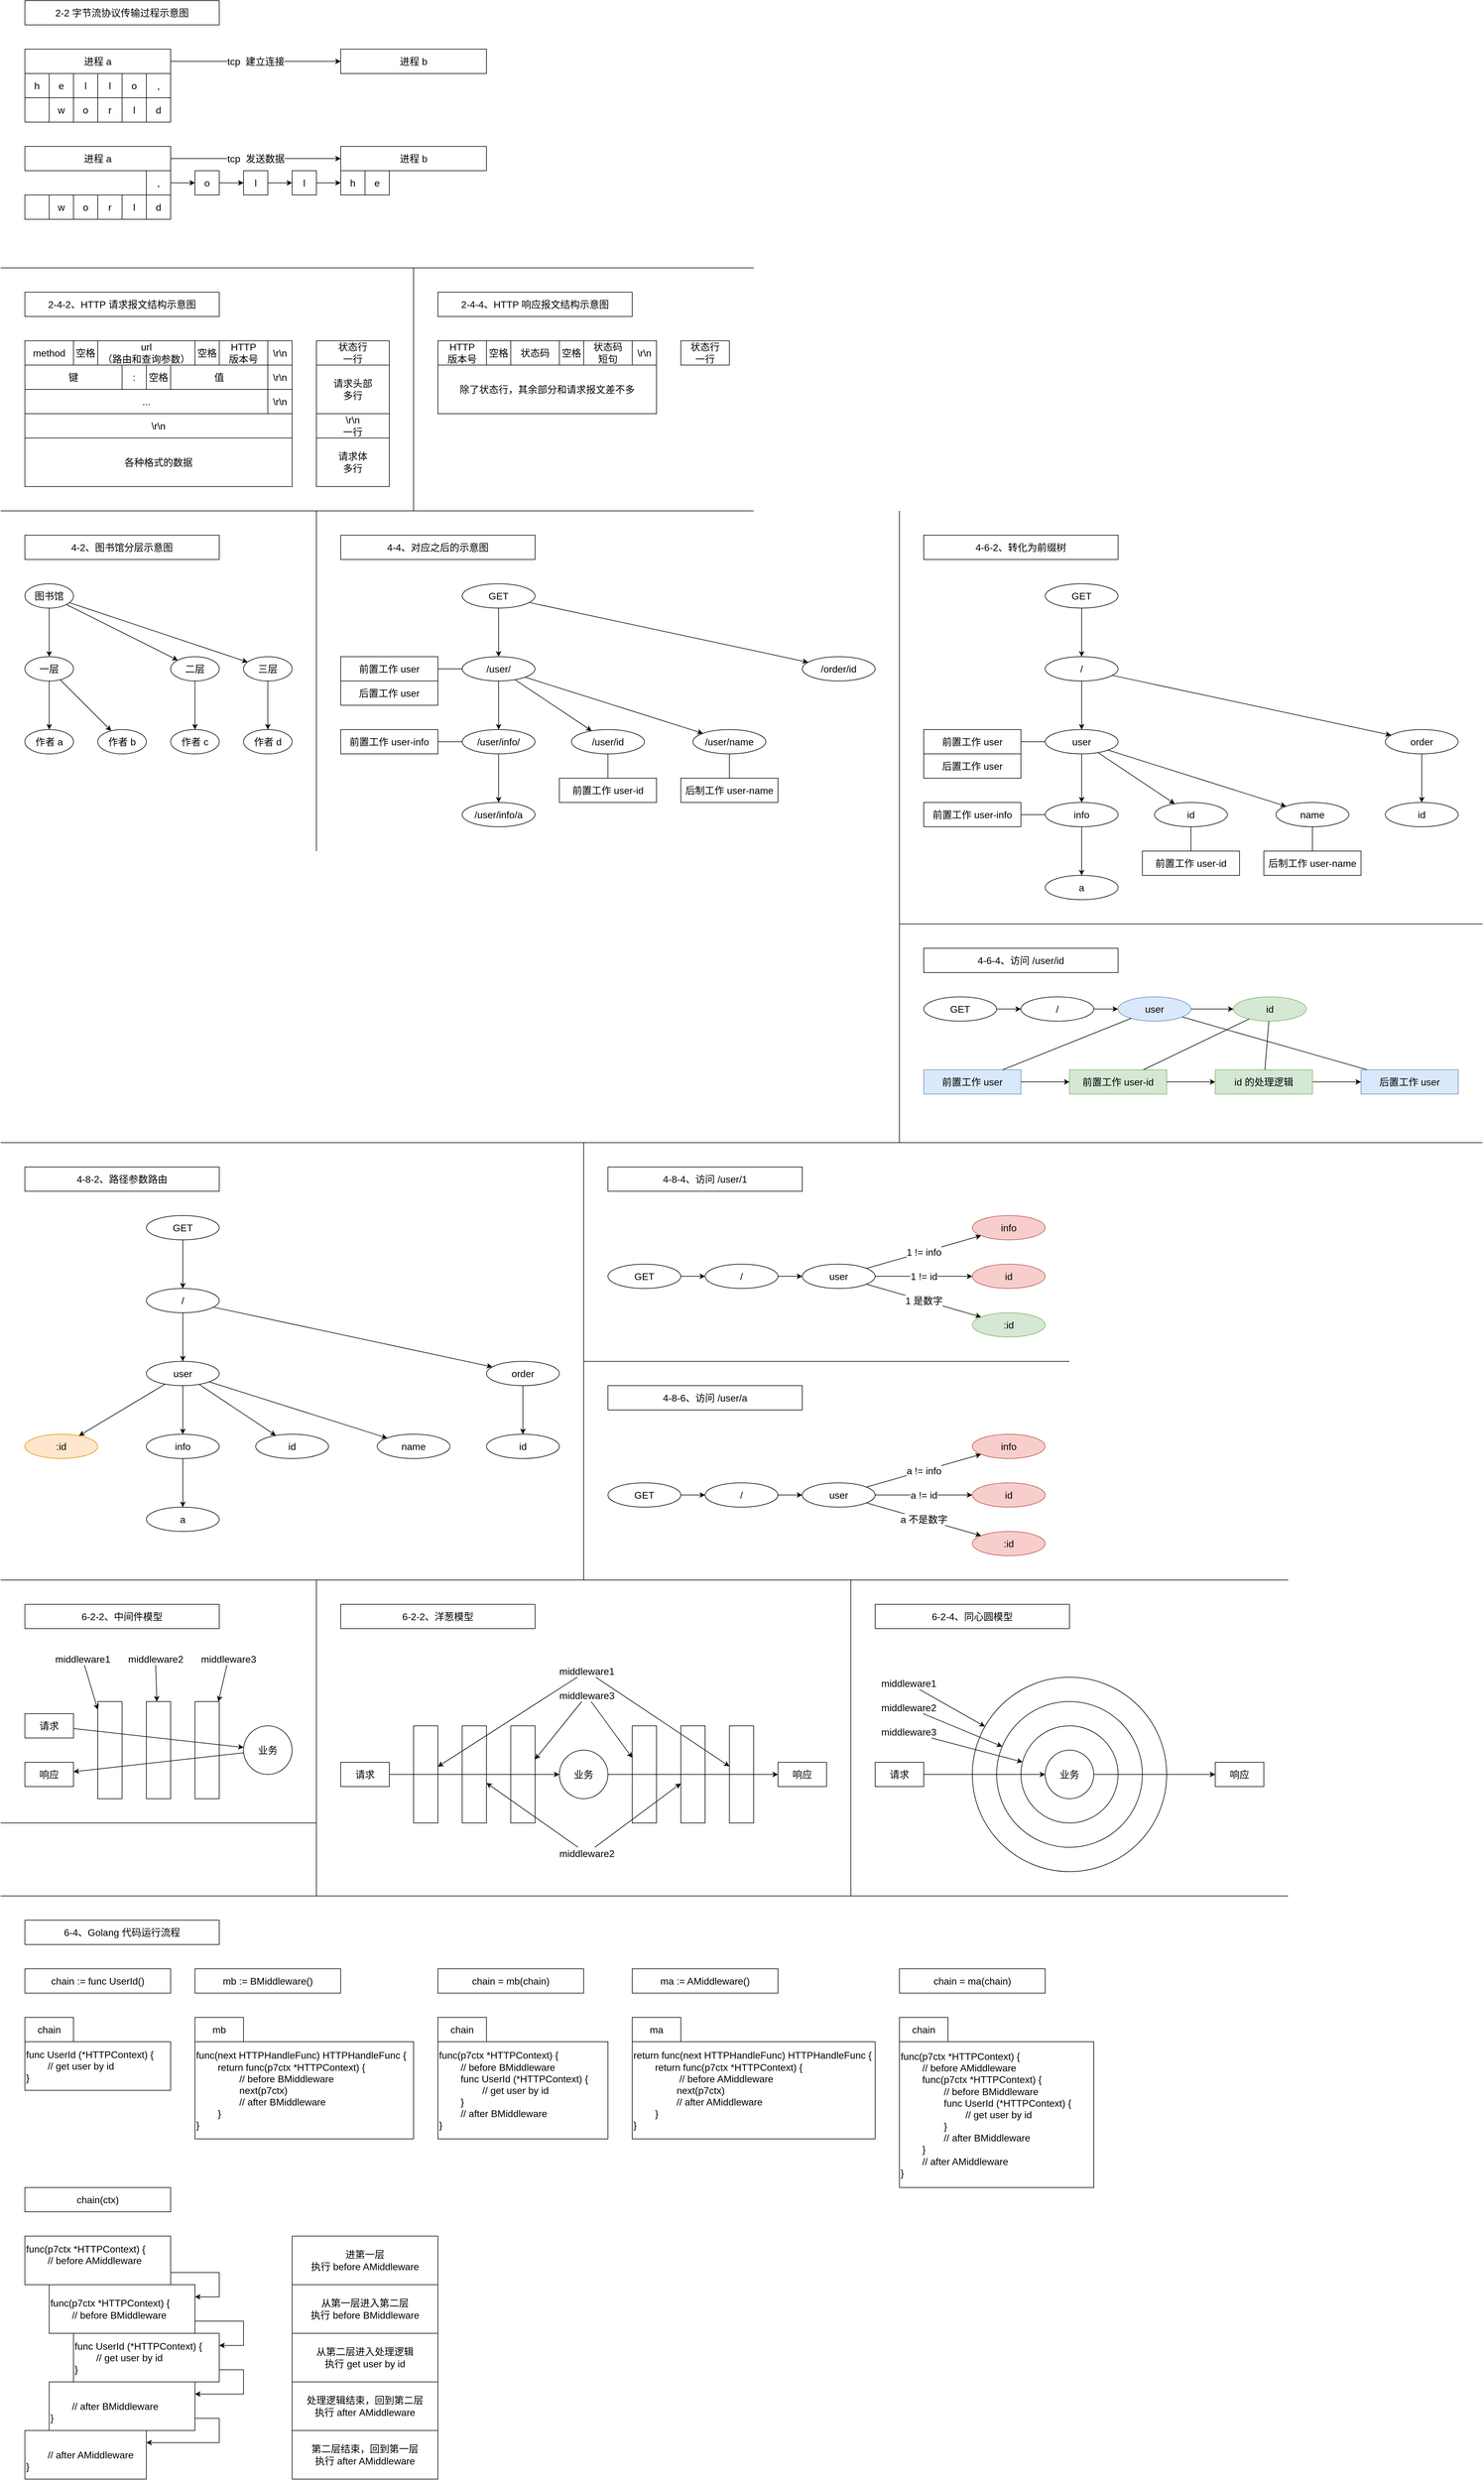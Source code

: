 <mxfile version="17.4.2" type="device"><diagram id="J4UzBChr_bDsvdqqF0fG" name="第 1 页"><mxGraphModel dx="1145" dy="887" grid="1" gridSize="10" guides="0" tooltips="1" connect="1" arrows="0" fold="1" page="1" pageScale="1" pageWidth="827" pageHeight="1169" math="0" shadow="0"><root><mxCell id="0"/><mxCell id="1" parent="0"/><mxCell id="1W6MSUlgWazPPDyhIfLr-2" value="" style="ellipse;whiteSpace=wrap;html=1;aspect=fixed;fillColor=none;fontSize=16;" parent="1" vertex="1"><mxGeometry x="1680" y="2880" width="160" height="160" as="geometry"/></mxCell><mxCell id="VWuHv6O31881oH3SbBGd-13" value="" style="endArrow=classic;html=1;rounded=0;fontSize=16;fontColor=default;strokeColor=default;" parent="1" source="VWuHv6O31881oH3SbBGd-8" target="1W6MSUlgWazPPDyhIfLr-1" edge="1"><mxGeometry width="50" height="50" relative="1" as="geometry"><mxPoint x="1760" y="2640" as="sourcePoint"/><mxPoint x="1580" y="2980" as="targetPoint"/></mxGeometry></mxCell><mxCell id="1W6MSUlgWazPPDyhIfLr-3" value="" style="ellipse;whiteSpace=wrap;html=1;aspect=fixed;fillColor=none;fontSize=16;" parent="1" vertex="1"><mxGeometry x="1640" y="2840" width="240" height="240" as="geometry"/></mxCell><mxCell id="1W6MSUlgWazPPDyhIfLr-4" value="" style="ellipse;whiteSpace=wrap;html=1;aspect=fixed;fillColor=none;fontSize=16;" parent="1" vertex="1"><mxGeometry x="1600" y="2800" width="320" height="320" as="geometry"/></mxCell><mxCell id="VWuHv6O31881oH3SbBGd-1" value="4-8-2、路径参数路由" style="rounded=0;whiteSpace=wrap;html=1;fontSize=16;fontColor=default;strokeColor=default;fillColor=none;" parent="1" vertex="1"><mxGeometry x="40" y="1960" width="320" height="40" as="geometry"/></mxCell><mxCell id="VWuHv6O31881oH3SbBGd-4" value="6-2-4、同心圆模型" style="rounded=0;whiteSpace=wrap;html=1;fontSize=16;fontColor=default;strokeColor=default;fillColor=none;" parent="1" vertex="1"><mxGeometry x="1440" y="2680" width="320" height="40" as="geometry"/></mxCell><mxCell id="VWuHv6O31881oH3SbBGd-8" value="请求" style="rounded=0;whiteSpace=wrap;html=1;fontSize=16;fontColor=default;strokeColor=default;fillColor=none;" parent="1" vertex="1"><mxGeometry x="1440" y="2940" width="80" height="40" as="geometry"/></mxCell><mxCell id="VWuHv6O31881oH3SbBGd-9" value="响应" style="rounded=0;whiteSpace=wrap;html=1;fontSize=16;fontColor=default;strokeColor=default;fillColor=none;" parent="1" vertex="1"><mxGeometry x="2000" y="2940" width="80" height="40" as="geometry"/></mxCell><mxCell id="VWuHv6O31881oH3SbBGd-14" value="" style="endArrow=classic;html=1;rounded=0;fontSize=16;fontColor=default;strokeColor=default;" parent="1" source="1W6MSUlgWazPPDyhIfLr-5" target="1W6MSUlgWazPPDyhIfLr-4" edge="1"><mxGeometry width="50" height="50" relative="1" as="geometry"><mxPoint x="1530" y="2610" as="sourcePoint"/><mxPoint x="2070" y="2664" as="targetPoint"/></mxGeometry></mxCell><mxCell id="1W6MSUlgWazPPDyhIfLr-1" value="&lt;span style=&quot;font-size: 16px&quot;&gt;业务&lt;/span&gt;" style="ellipse;whiteSpace=wrap;html=1;aspect=fixed;fillColor=none;fontSize=16;" parent="1" vertex="1"><mxGeometry x="1720" y="2920" width="80" height="80" as="geometry"/></mxCell><mxCell id="1W6MSUlgWazPPDyhIfLr-5" value="&lt;span style=&quot;font-size: 16px&quot;&gt;middleware1&lt;/span&gt;" style="text;html=1;align=center;verticalAlign=middle;resizable=0;points=[];autosize=1;strokeColor=none;fillColor=none;fontSize=16;" parent="1" vertex="1"><mxGeometry x="1440" y="2800" width="110" height="20" as="geometry"/></mxCell><mxCell id="1W6MSUlgWazPPDyhIfLr-6" value="&lt;span style=&quot;font-size: 16px&quot;&gt;middleware2&lt;/span&gt;" style="text;html=1;align=center;verticalAlign=middle;resizable=0;points=[];autosize=1;strokeColor=none;fillColor=none;fontSize=16;" parent="1" vertex="1"><mxGeometry x="1440" y="2840" width="110" height="20" as="geometry"/></mxCell><mxCell id="1W6MSUlgWazPPDyhIfLr-7" value="&lt;span style=&quot;font-size: 16px&quot;&gt;middleware3&lt;/span&gt;" style="text;html=1;align=center;verticalAlign=middle;resizable=0;points=[];autosize=1;strokeColor=none;fillColor=none;fontSize=16;" parent="1" vertex="1"><mxGeometry x="1440" y="2880" width="110" height="20" as="geometry"/></mxCell><mxCell id="1W6MSUlgWazPPDyhIfLr-8" value="" style="endArrow=classic;html=1;rounded=0;fontSize=16;fontColor=default;strokeColor=default;" parent="1" source="1W6MSUlgWazPPDyhIfLr-6" target="1W6MSUlgWazPPDyhIfLr-3" edge="1"><mxGeometry width="50" height="50" relative="1" as="geometry"><mxPoint x="2008" y="2830" as="sourcePoint"/><mxPoint x="2000" y="2940" as="targetPoint"/></mxGeometry></mxCell><mxCell id="1W6MSUlgWazPPDyhIfLr-9" value="" style="endArrow=classic;html=1;rounded=0;fontSize=16;fontColor=default;strokeColor=default;" parent="1" source="1W6MSUlgWazPPDyhIfLr-7" target="1W6MSUlgWazPPDyhIfLr-2" edge="1"><mxGeometry width="50" height="50" relative="1" as="geometry"><mxPoint x="2001.818" y="2870" as="sourcePoint"/><mxPoint x="1880.185" y="2922.469" as="targetPoint"/></mxGeometry></mxCell><mxCell id="1W6MSUlgWazPPDyhIfLr-10" value="" style="endArrow=classic;html=1;rounded=0;fontSize=16;fontColor=default;strokeColor=default;" parent="1" source="1W6MSUlgWazPPDyhIfLr-1" target="VWuHv6O31881oH3SbBGd-9" edge="1"><mxGeometry width="50" height="50" relative="1" as="geometry"><mxPoint x="1860" y="2964.293" as="sourcePoint"/><mxPoint x="2060.102" y="2950.0" as="targetPoint"/></mxGeometry></mxCell><mxCell id="d3801RzLkKZqD73o79MH-1" value="进程 a" style="rounded=0;whiteSpace=wrap;html=1;fillColor=none;fontSize=16;" vertex="1" parent="1"><mxGeometry x="40" y="280" width="240" height="40" as="geometry"/></mxCell><mxCell id="d3801RzLkKZqD73o79MH-8" value="w" style="rounded=0;whiteSpace=wrap;html=1;fillColor=none;fontSize=16;" vertex="1" parent="1"><mxGeometry x="80" y="360" width="40" height="40" as="geometry"/></mxCell><mxCell id="d3801RzLkKZqD73o79MH-9" value="o" style="rounded=0;whiteSpace=wrap;html=1;fillColor=none;fontSize=16;" vertex="1" parent="1"><mxGeometry x="120" y="360" width="40" height="40" as="geometry"/></mxCell><mxCell id="d3801RzLkKZqD73o79MH-10" value="r" style="rounded=0;whiteSpace=wrap;html=1;fillColor=none;fontSize=16;" vertex="1" parent="1"><mxGeometry x="160" y="360" width="40" height="40" as="geometry"/></mxCell><mxCell id="d3801RzLkKZqD73o79MH-11" value="l" style="rounded=0;whiteSpace=wrap;html=1;fillColor=none;fontSize=16;" vertex="1" parent="1"><mxGeometry x="200" y="360" width="40" height="40" as="geometry"/></mxCell><mxCell id="d3801RzLkKZqD73o79MH-12" value="d" style="rounded=0;whiteSpace=wrap;html=1;fillColor=none;fontSize=16;" vertex="1" parent="1"><mxGeometry x="240" y="360" width="40" height="40" as="geometry"/></mxCell><mxCell id="d3801RzLkKZqD73o79MH-13" value="," style="rounded=0;whiteSpace=wrap;html=1;fillColor=none;fontSize=16;" vertex="1" parent="1"><mxGeometry x="240" y="320" width="40" height="40" as="geometry"/></mxCell><mxCell id="d3801RzLkKZqD73o79MH-14" value="" style="rounded=0;whiteSpace=wrap;html=1;fillColor=none;fontSize=16;" vertex="1" parent="1"><mxGeometry x="40" y="360" width="40" height="40" as="geometry"/></mxCell><mxCell id="d3801RzLkKZqD73o79MH-15" value="进程 b" style="rounded=0;whiteSpace=wrap;html=1;fillColor=none;fontSize=16;" vertex="1" parent="1"><mxGeometry x="560" y="280" width="240" height="40" as="geometry"/></mxCell><mxCell id="d3801RzLkKZqD73o79MH-16" value="" style="endArrow=classic;html=1;rounded=0;fontSize=16;" edge="1" parent="1" source="d3801RzLkKZqD73o79MH-1" target="d3801RzLkKZqD73o79MH-15"><mxGeometry width="50" height="50" relative="1" as="geometry"><mxPoint x="280" y="360" as="sourcePoint"/><mxPoint x="330" y="310" as="targetPoint"/></mxGeometry></mxCell><mxCell id="d3801RzLkKZqD73o79MH-17" value="tcp&amp;nbsp; 发送数据" style="edgeLabel;html=1;align=center;verticalAlign=middle;resizable=0;points=[];fontSize=16;" vertex="1" connectable="0" parent="d3801RzLkKZqD73o79MH-16"><mxGeometry relative="1" as="geometry"><mxPoint as="offset"/></mxGeometry></mxCell><mxCell id="d3801RzLkKZqD73o79MH-18" value="h" style="rounded=0;whiteSpace=wrap;html=1;fillColor=none;fontSize=16;" vertex="1" parent="1"><mxGeometry x="560" y="320" width="40" height="40" as="geometry"/></mxCell><mxCell id="d3801RzLkKZqD73o79MH-19" value="e" style="rounded=0;whiteSpace=wrap;html=1;fillColor=none;fontSize=16;" vertex="1" parent="1"><mxGeometry x="600" y="320" width="40" height="40" as="geometry"/></mxCell><mxCell id="d3801RzLkKZqD73o79MH-20" value="l" style="rounded=0;whiteSpace=wrap;html=1;fillColor=none;fontSize=16;" vertex="1" parent="1"><mxGeometry x="480" y="320" width="40" height="40" as="geometry"/></mxCell><mxCell id="d3801RzLkKZqD73o79MH-21" value="l" style="rounded=0;whiteSpace=wrap;html=1;fillColor=none;fontSize=16;" vertex="1" parent="1"><mxGeometry x="400" y="320" width="40" height="40" as="geometry"/></mxCell><mxCell id="d3801RzLkKZqD73o79MH-22" value="o" style="rounded=0;whiteSpace=wrap;html=1;fillColor=none;fontSize=16;" vertex="1" parent="1"><mxGeometry x="320" y="320" width="40" height="40" as="geometry"/></mxCell><mxCell id="d3801RzLkKZqD73o79MH-23" value="" style="endArrow=classic;html=1;rounded=0;fontSize=16;" edge="1" parent="1" source="d3801RzLkKZqD73o79MH-20" target="d3801RzLkKZqD73o79MH-18"><mxGeometry width="50" height="50" relative="1" as="geometry"><mxPoint x="430" y="230" as="sourcePoint"/><mxPoint x="480" y="180" as="targetPoint"/></mxGeometry></mxCell><mxCell id="d3801RzLkKZqD73o79MH-24" value="" style="endArrow=classic;html=1;rounded=0;fontSize=16;" edge="1" parent="1" source="d3801RzLkKZqD73o79MH-21" target="d3801RzLkKZqD73o79MH-20"><mxGeometry width="50" height="50" relative="1" as="geometry"><mxPoint x="530" y="350" as="sourcePoint"/><mxPoint x="570" y="350" as="targetPoint"/></mxGeometry></mxCell><mxCell id="d3801RzLkKZqD73o79MH-25" value="" style="endArrow=classic;html=1;rounded=0;fontSize=16;" edge="1" parent="1" source="d3801RzLkKZqD73o79MH-22" target="d3801RzLkKZqD73o79MH-21"><mxGeometry width="50" height="50" relative="1" as="geometry"><mxPoint x="450" y="350" as="sourcePoint"/><mxPoint x="490" y="350" as="targetPoint"/></mxGeometry></mxCell><mxCell id="d3801RzLkKZqD73o79MH-26" value="" style="endArrow=classic;html=1;rounded=0;fontSize=16;" edge="1" parent="1" source="d3801RzLkKZqD73o79MH-13" target="d3801RzLkKZqD73o79MH-22"><mxGeometry width="50" height="50" relative="1" as="geometry"><mxPoint x="370" y="350" as="sourcePoint"/><mxPoint x="410" y="350" as="targetPoint"/></mxGeometry></mxCell><mxCell id="d3801RzLkKZqD73o79MH-27" value="2-2 字节流协议传输过程示意图" style="rounded=0;whiteSpace=wrap;html=1;fillColor=none;fontSize=16;" vertex="1" parent="1"><mxGeometry x="40" y="40" width="320" height="40" as="geometry"/></mxCell><mxCell id="d3801RzLkKZqD73o79MH-33" value="2-4-2、HTTP 请求报文结构示意图" style="rounded=0;whiteSpace=wrap;html=1;fontSize=16;container=0;fillColor=none;" vertex="1" parent="1"><mxGeometry x="40" y="520" width="320" height="40" as="geometry"/></mxCell><mxCell id="d3801RzLkKZqD73o79MH-34" value="method" style="rounded=0;whiteSpace=wrap;html=1;fontSize=16;container=0;fillColor=none;" vertex="1" parent="1"><mxGeometry x="40" y="600" width="80" height="40" as="geometry"/></mxCell><mxCell id="d3801RzLkKZqD73o79MH-35" value="空格" style="rounded=0;whiteSpace=wrap;html=1;fontSize=16;container=0;fillColor=none;" vertex="1" parent="1"><mxGeometry x="120" y="600" width="40" height="40" as="geometry"/></mxCell><mxCell id="d3801RzLkKZqD73o79MH-36" value="url&lt;br style=&quot;font-size: 16px;&quot;&gt;（路由和查询参数）" style="rounded=0;whiteSpace=wrap;html=1;fontSize=16;container=0;fillColor=none;" vertex="1" parent="1"><mxGeometry x="160" y="600" width="160" height="40" as="geometry"/></mxCell><mxCell id="d3801RzLkKZqD73o79MH-37" value="空格" style="rounded=0;whiteSpace=wrap;html=1;fontSize=16;container=0;fillColor=none;" vertex="1" parent="1"><mxGeometry x="320" y="600" width="40" height="40" as="geometry"/></mxCell><mxCell id="d3801RzLkKZqD73o79MH-38" value="HTTP&lt;br style=&quot;font-size: 16px;&quot;&gt;版本号" style="rounded=0;whiteSpace=wrap;html=1;fontSize=16;container=0;fillColor=none;" vertex="1" parent="1"><mxGeometry x="360" y="600" width="80" height="40" as="geometry"/></mxCell><mxCell id="d3801RzLkKZqD73o79MH-39" value="\r\n" style="rounded=0;whiteSpace=wrap;html=1;fontSize=16;container=0;fillColor=none;" vertex="1" parent="1"><mxGeometry x="440" y="600" width="40" height="40" as="geometry"/></mxCell><mxCell id="d3801RzLkKZqD73o79MH-40" value="状态行&lt;br style=&quot;font-size: 16px;&quot;&gt;一行" style="rounded=0;whiteSpace=wrap;html=1;fontSize=16;container=0;fillColor=none;" vertex="1" parent="1"><mxGeometry x="520" y="600" width="120" height="40" as="geometry"/></mxCell><mxCell id="d3801RzLkKZqD73o79MH-41" value="请求头部&lt;br style=&quot;font-size: 16px;&quot;&gt;多行" style="rounded=0;whiteSpace=wrap;html=1;fontSize=16;container=0;fillColor=none;" vertex="1" parent="1"><mxGeometry x="520" y="640" width="120" height="80" as="geometry"/></mxCell><mxCell id="d3801RzLkKZqD73o79MH-42" value="\r\n" style="rounded=0;whiteSpace=wrap;html=1;fontSize=16;container=0;fillColor=none;" vertex="1" parent="1"><mxGeometry x="40" y="720" width="440" height="40" as="geometry"/></mxCell><mxCell id="d3801RzLkKZqD73o79MH-43" value="请求体&lt;br style=&quot;font-size: 16px;&quot;&gt;多行" style="rounded=0;whiteSpace=wrap;html=1;fontSize=16;container=0;fillColor=none;" vertex="1" parent="1"><mxGeometry x="520" y="760" width="120" height="80" as="geometry"/></mxCell><mxCell id="d3801RzLkKZqD73o79MH-44" value="键" style="rounded=0;whiteSpace=wrap;html=1;fontSize=16;container=0;fillColor=none;" vertex="1" parent="1"><mxGeometry x="40" y="640" width="160" height="40" as="geometry"/></mxCell><mxCell id="d3801RzLkKZqD73o79MH-45" value="值" style="rounded=0;whiteSpace=wrap;html=1;fontSize=16;container=0;fillColor=none;" vertex="1" parent="1"><mxGeometry x="280" y="640" width="160" height="40" as="geometry"/></mxCell><mxCell id="d3801RzLkKZqD73o79MH-46" value=":" style="rounded=0;whiteSpace=wrap;html=1;fontSize=16;container=0;fillColor=none;" vertex="1" parent="1"><mxGeometry x="200" y="640" width="40" height="40" as="geometry"/></mxCell><mxCell id="d3801RzLkKZqD73o79MH-47" value="空格" style="rounded=0;whiteSpace=wrap;html=1;fontSize=16;container=0;fillColor=none;" vertex="1" parent="1"><mxGeometry x="240" y="640" width="40" height="40" as="geometry"/></mxCell><mxCell id="d3801RzLkKZqD73o79MH-48" value="\r\n" style="rounded=0;whiteSpace=wrap;html=1;fontSize=16;container=0;fillColor=none;" vertex="1" parent="1"><mxGeometry x="440" y="640" width="40" height="40" as="geometry"/></mxCell><mxCell id="d3801RzLkKZqD73o79MH-49" value="..." style="rounded=0;whiteSpace=wrap;html=1;fontSize=16;container=0;fillColor=none;" vertex="1" parent="1"><mxGeometry x="40" y="680" width="400" height="40" as="geometry"/></mxCell><mxCell id="d3801RzLkKZqD73o79MH-50" value="各种格式的数据" style="rounded=0;whiteSpace=wrap;html=1;fontSize=16;container=0;fillColor=none;" vertex="1" parent="1"><mxGeometry x="40" y="760" width="440" height="80" as="geometry"/></mxCell><mxCell id="d3801RzLkKZqD73o79MH-51" value="\r\n" style="rounded=0;whiteSpace=wrap;html=1;fontSize=16;container=0;fillColor=none;" vertex="1" parent="1"><mxGeometry x="440" y="680" width="40" height="40" as="geometry"/></mxCell><mxCell id="d3801RzLkKZqD73o79MH-54" value="&lt;span style=&quot;font-size: 16px;&quot;&gt;2-4-4、HTTP 响应报文结构示意图&lt;/span&gt;" style="rounded=0;whiteSpace=wrap;html=1;fontSize=16;strokeColor=default;container=0;fillColor=none;" vertex="1" parent="1"><mxGeometry x="720" y="520" width="320" height="40" as="geometry"/></mxCell><mxCell id="d3801RzLkKZqD73o79MH-55" value="&lt;span style=&quot;font-size: 16px;&quot;&gt;HTTP&lt;/span&gt;&lt;br style=&quot;font-size: 16px;&quot;&gt;&lt;span style=&quot;font-size: 16px;&quot;&gt;版本号&lt;/span&gt;" style="rounded=0;whiteSpace=wrap;html=1;fontSize=16;strokeColor=default;container=0;fillColor=none;" vertex="1" parent="1"><mxGeometry x="720" y="600" width="80" height="40" as="geometry"/></mxCell><mxCell id="d3801RzLkKZqD73o79MH-56" value="&lt;span style=&quot;font-size: 16px;&quot;&gt;空格&lt;/span&gt;" style="rounded=0;whiteSpace=wrap;html=1;fontSize=16;strokeColor=default;container=0;fillColor=none;" vertex="1" parent="1"><mxGeometry x="800" y="600" width="40" height="40" as="geometry"/></mxCell><mxCell id="d3801RzLkKZqD73o79MH-57" value="&lt;span style=&quot;font-size: 16px;&quot;&gt;状态码&lt;/span&gt;" style="rounded=0;whiteSpace=wrap;html=1;fontSize=16;strokeColor=default;container=0;fillColor=none;" vertex="1" parent="1"><mxGeometry x="840" y="600" width="80" height="40" as="geometry"/></mxCell><mxCell id="d3801RzLkKZqD73o79MH-58" value="&lt;span style=&quot;font-size: 16px;&quot;&gt;空格&lt;/span&gt;" style="rounded=0;whiteSpace=wrap;html=1;fontSize=16;strokeColor=default;container=0;fillColor=none;" vertex="1" parent="1"><mxGeometry x="920" y="600" width="40" height="40" as="geometry"/></mxCell><mxCell id="d3801RzLkKZqD73o79MH-59" value="状态码&lt;br style=&quot;font-size: 16px;&quot;&gt;短句" style="rounded=0;whiteSpace=wrap;html=1;fontSize=16;strokeColor=default;container=0;fillColor=none;" vertex="1" parent="1"><mxGeometry x="960" y="600" width="80" height="40" as="geometry"/></mxCell><mxCell id="d3801RzLkKZqD73o79MH-60" value="\r\n" style="rounded=0;whiteSpace=wrap;html=1;fontSize=16;strokeColor=default;container=0;fillColor=none;" vertex="1" parent="1"><mxGeometry x="1040" y="600" width="40" height="40" as="geometry"/></mxCell><mxCell id="d3801RzLkKZqD73o79MH-61" value="状态行&lt;br style=&quot;font-size: 16px;&quot;&gt;一行" style="rounded=0;whiteSpace=wrap;html=1;fontSize=16;container=0;fillColor=none;" vertex="1" parent="1"><mxGeometry x="1120" y="600" width="80" height="40" as="geometry"/></mxCell><mxCell id="d3801RzLkKZqD73o79MH-62" value="除了状态行，其余部分和请求报文差不多" style="rounded=0;whiteSpace=wrap;html=1;fontSize=16;container=0;fillColor=none;" vertex="1" parent="1"><mxGeometry x="720" y="640" width="360" height="80" as="geometry"/></mxCell><mxCell id="d3801RzLkKZqD73o79MH-63" value="\r\n&lt;br style=&quot;font-size: 16px;&quot;&gt;一行" style="rounded=0;whiteSpace=wrap;html=1;fontSize=16;container=0;fillColor=none;" vertex="1" parent="1"><mxGeometry x="520" y="720" width="120" height="40" as="geometry"/></mxCell><mxCell id="d3801RzLkKZqD73o79MH-64" value="进程 a" style="rounded=0;whiteSpace=wrap;html=1;fillColor=none;fontSize=16;" vertex="1" parent="1"><mxGeometry x="40" y="120" width="240" height="40" as="geometry"/></mxCell><mxCell id="d3801RzLkKZqD73o79MH-65" value="h" style="rounded=0;whiteSpace=wrap;html=1;fillColor=none;fontSize=16;" vertex="1" parent="1"><mxGeometry x="40" y="160" width="40" height="40" as="geometry"/></mxCell><mxCell id="d3801RzLkKZqD73o79MH-66" value="e" style="rounded=0;whiteSpace=wrap;html=1;fillColor=none;fontSize=16;" vertex="1" parent="1"><mxGeometry x="80" y="160" width="40" height="40" as="geometry"/></mxCell><mxCell id="d3801RzLkKZqD73o79MH-67" value="l" style="rounded=0;whiteSpace=wrap;html=1;fillColor=none;fontSize=16;" vertex="1" parent="1"><mxGeometry x="120" y="160" width="40" height="40" as="geometry"/></mxCell><mxCell id="d3801RzLkKZqD73o79MH-68" value="l" style="rounded=0;whiteSpace=wrap;html=1;fillColor=none;fontSize=16;" vertex="1" parent="1"><mxGeometry x="160" y="160" width="40" height="40" as="geometry"/></mxCell><mxCell id="d3801RzLkKZqD73o79MH-69" value="o" style="rounded=0;whiteSpace=wrap;html=1;fillColor=none;fontSize=16;" vertex="1" parent="1"><mxGeometry x="200" y="160" width="40" height="40" as="geometry"/></mxCell><mxCell id="d3801RzLkKZqD73o79MH-70" value="w" style="rounded=0;whiteSpace=wrap;html=1;fillColor=none;fontSize=16;" vertex="1" parent="1"><mxGeometry x="80" y="200" width="40" height="40" as="geometry"/></mxCell><mxCell id="d3801RzLkKZqD73o79MH-71" value="o" style="rounded=0;whiteSpace=wrap;html=1;fillColor=none;fontSize=16;" vertex="1" parent="1"><mxGeometry x="120" y="200" width="40" height="40" as="geometry"/></mxCell><mxCell id="d3801RzLkKZqD73o79MH-72" value="r" style="rounded=0;whiteSpace=wrap;html=1;fillColor=none;fontSize=16;" vertex="1" parent="1"><mxGeometry x="160" y="200" width="40" height="40" as="geometry"/></mxCell><mxCell id="d3801RzLkKZqD73o79MH-73" value="l" style="rounded=0;whiteSpace=wrap;html=1;fillColor=none;fontSize=16;" vertex="1" parent="1"><mxGeometry x="200" y="200" width="40" height="40" as="geometry"/></mxCell><mxCell id="d3801RzLkKZqD73o79MH-74" value="d" style="rounded=0;whiteSpace=wrap;html=1;fillColor=none;fontSize=16;" vertex="1" parent="1"><mxGeometry x="240" y="200" width="40" height="40" as="geometry"/></mxCell><mxCell id="d3801RzLkKZqD73o79MH-75" value="," style="rounded=0;whiteSpace=wrap;html=1;fillColor=none;fontSize=16;" vertex="1" parent="1"><mxGeometry x="240" y="160" width="40" height="40" as="geometry"/></mxCell><mxCell id="d3801RzLkKZqD73o79MH-76" value="" style="rounded=0;whiteSpace=wrap;html=1;fillColor=none;fontSize=16;" vertex="1" parent="1"><mxGeometry x="40" y="200" width="40" height="40" as="geometry"/></mxCell><mxCell id="d3801RzLkKZqD73o79MH-77" value="进程 b" style="rounded=0;whiteSpace=wrap;html=1;fillColor=none;fontSize=16;" vertex="1" parent="1"><mxGeometry x="560" y="120" width="240" height="40" as="geometry"/></mxCell><mxCell id="d3801RzLkKZqD73o79MH-78" value="" style="endArrow=classic;html=1;rounded=0;fontSize=16;" edge="1" parent="1" source="d3801RzLkKZqD73o79MH-64" target="d3801RzLkKZqD73o79MH-77"><mxGeometry width="50" height="50" relative="1" as="geometry"><mxPoint x="280" y="200" as="sourcePoint"/><mxPoint x="330" y="150" as="targetPoint"/></mxGeometry></mxCell><mxCell id="d3801RzLkKZqD73o79MH-79" value="tcp&amp;nbsp; 建立连接" style="edgeLabel;html=1;align=center;verticalAlign=middle;resizable=0;points=[];fontSize=16;" vertex="1" connectable="0" parent="d3801RzLkKZqD73o79MH-78"><mxGeometry relative="1" as="geometry"><mxPoint as="offset"/></mxGeometry></mxCell><mxCell id="d3801RzLkKZqD73o79MH-91" value="图书馆" style="ellipse;whiteSpace=wrap;html=1;fontSize=16;fillColor=none;" vertex="1" parent="1"><mxGeometry x="40" y="1000" width="80" height="40" as="geometry"/></mxCell><mxCell id="d3801RzLkKZqD73o79MH-92" value="一层" style="ellipse;whiteSpace=wrap;html=1;fontSize=16;fillColor=none;" vertex="1" parent="1"><mxGeometry x="40" y="1120" width="80" height="40" as="geometry"/></mxCell><mxCell id="d3801RzLkKZqD73o79MH-93" value="二层" style="ellipse;whiteSpace=wrap;html=1;fontSize=16;fillColor=none;" vertex="1" parent="1"><mxGeometry x="280" y="1120" width="80" height="40" as="geometry"/></mxCell><mxCell id="d3801RzLkKZqD73o79MH-94" value="三层" style="ellipse;whiteSpace=wrap;html=1;fontSize=16;fillColor=none;" vertex="1" parent="1"><mxGeometry x="400" y="1120" width="80" height="40" as="geometry"/></mxCell><mxCell id="d3801RzLkKZqD73o79MH-95" value="作者 a" style="ellipse;whiteSpace=wrap;html=1;fontSize=16;fillColor=none;" vertex="1" parent="1"><mxGeometry x="40" y="1240" width="80" height="40" as="geometry"/></mxCell><mxCell id="d3801RzLkKZqD73o79MH-96" value="作者 b" style="ellipse;whiteSpace=wrap;html=1;fontSize=16;fillColor=none;" vertex="1" parent="1"><mxGeometry x="160" y="1240" width="80" height="40" as="geometry"/></mxCell><mxCell id="d3801RzLkKZqD73o79MH-97" value="作者 c" style="ellipse;whiteSpace=wrap;html=1;fontSize=16;fillColor=none;" vertex="1" parent="1"><mxGeometry x="280" y="1240" width="80" height="40" as="geometry"/></mxCell><mxCell id="d3801RzLkKZqD73o79MH-98" value="作者 d" style="ellipse;whiteSpace=wrap;html=1;fontSize=16;fillColor=none;" vertex="1" parent="1"><mxGeometry x="400" y="1240" width="80" height="40" as="geometry"/></mxCell><mxCell id="d3801RzLkKZqD73o79MH-99" value="" style="endArrow=classic;html=1;rounded=0;fontSize=16;" edge="1" parent="1" source="d3801RzLkKZqD73o79MH-92" target="d3801RzLkKZqD73o79MH-95"><mxGeometry width="50" height="50" relative="1" as="geometry"><mxPoint x="510" y="1210" as="sourcePoint"/><mxPoint x="560" y="1160" as="targetPoint"/></mxGeometry></mxCell><mxCell id="d3801RzLkKZqD73o79MH-100" value="" style="endArrow=classic;html=1;rounded=0;fontSize=16;" edge="1" parent="1" source="d3801RzLkKZqD73o79MH-92" target="d3801RzLkKZqD73o79MH-96"><mxGeometry width="50" height="50" relative="1" as="geometry"><mxPoint x="303.702" y="1238.496" as="sourcePoint"/><mxPoint x="276.483" y="1301.539" as="targetPoint"/></mxGeometry></mxCell><mxCell id="d3801RzLkKZqD73o79MH-101" value="" style="endArrow=classic;html=1;rounded=0;fontSize=16;" edge="1" parent="1" source="d3801RzLkKZqD73o79MH-93" target="d3801RzLkKZqD73o79MH-97"><mxGeometry width="50" height="50" relative="1" as="geometry"><mxPoint x="341.393" y="1237.371" as="sourcePoint"/><mxPoint x="378.64" y="1302.62" as="targetPoint"/></mxGeometry></mxCell><mxCell id="d3801RzLkKZqD73o79MH-102" value="" style="endArrow=classic;html=1;rounded=0;fontSize=16;" edge="1" parent="1" source="d3801RzLkKZqD73o79MH-94" target="d3801RzLkKZqD73o79MH-98"><mxGeometry width="50" height="50" relative="1" as="geometry"><mxPoint x="560" y="1160" as="sourcePoint"/><mxPoint x="560" y="1240" as="targetPoint"/></mxGeometry></mxCell><mxCell id="d3801RzLkKZqD73o79MH-103" value="" style="endArrow=classic;html=1;rounded=0;fontSize=16;" edge="1" parent="1" source="d3801RzLkKZqD73o79MH-91" target="d3801RzLkKZqD73o79MH-92"><mxGeometry width="50" height="50" relative="1" as="geometry"><mxPoint x="341.393" y="1237.371" as="sourcePoint"/><mxPoint x="378.64" y="1302.62" as="targetPoint"/></mxGeometry></mxCell><mxCell id="d3801RzLkKZqD73o79MH-104" value="" style="endArrow=classic;html=1;rounded=0;fontSize=16;" edge="1" parent="1" source="d3801RzLkKZqD73o79MH-91" target="d3801RzLkKZqD73o79MH-93"><mxGeometry width="50" height="50" relative="1" as="geometry"><mxPoint x="372.176" y="1088.194" as="sourcePoint"/><mxPoint x="337.778" y="1161.796" as="targetPoint"/></mxGeometry></mxCell><mxCell id="d3801RzLkKZqD73o79MH-105" value="" style="endArrow=classic;html=1;rounded=0;fontSize=16;" edge="1" parent="1" source="d3801RzLkKZqD73o79MH-91" target="d3801RzLkKZqD73o79MH-94"><mxGeometry width="50" height="50" relative="1" as="geometry"><mxPoint x="418.2" y="1085.307" as="sourcePoint"/><mxPoint x="481.71" y="1164.725" as="targetPoint"/></mxGeometry></mxCell><mxCell id="d3801RzLkKZqD73o79MH-106" value="4-2、图书馆分层示意图" style="rounded=0;whiteSpace=wrap;html=1;fontSize=16;container=0;fillColor=none;" vertex="1" parent="1"><mxGeometry x="40" y="920" width="320" height="40" as="geometry"/></mxCell><mxCell id="d3801RzLkKZqD73o79MH-107" value="/user/" style="ellipse;whiteSpace=wrap;html=1;fontSize=16;fillColor=none;" vertex="1" parent="1"><mxGeometry x="760" y="1120" width="120" height="40" as="geometry"/></mxCell><mxCell id="d3801RzLkKZqD73o79MH-108" value="GET" style="ellipse;whiteSpace=wrap;html=1;fontSize=16;fillColor=none;" vertex="1" parent="1"><mxGeometry x="760" y="1000" width="120" height="40" as="geometry"/></mxCell><mxCell id="d3801RzLkKZqD73o79MH-110" value="/user/info/" style="ellipse;whiteSpace=wrap;html=1;fontSize=16;fillColor=none;" vertex="1" parent="1"><mxGeometry x="760" y="1240" width="120" height="40" as="geometry"/></mxCell><mxCell id="d3801RzLkKZqD73o79MH-111" value="/user/id" style="ellipse;whiteSpace=wrap;html=1;fontSize=16;fillColor=none;" vertex="1" parent="1"><mxGeometry x="940" y="1240" width="120" height="40" as="geometry"/></mxCell><mxCell id="d3801RzLkKZqD73o79MH-112" value="/user/name" style="ellipse;whiteSpace=wrap;html=1;fontSize=16;fillColor=none;" vertex="1" parent="1"><mxGeometry x="1140" y="1240" width="120" height="40" as="geometry"/></mxCell><mxCell id="d3801RzLkKZqD73o79MH-113" value="/user/info/a" style="ellipse;whiteSpace=wrap;html=1;fontSize=16;fillColor=none;" vertex="1" parent="1"><mxGeometry x="760" y="1360" width="120" height="40" as="geometry"/></mxCell><mxCell id="d3801RzLkKZqD73o79MH-114" value="/order/id" style="ellipse;whiteSpace=wrap;html=1;fontSize=16;fillColor=none;" vertex="1" parent="1"><mxGeometry x="1320" y="1120" width="120" height="40" as="geometry"/></mxCell><mxCell id="d3801RzLkKZqD73o79MH-115" value="" style="endArrow=classic;html=1;rounded=0;fontSize=16;" edge="1" parent="1" source="d3801RzLkKZqD73o79MH-108" target="d3801RzLkKZqD73o79MH-107"><mxGeometry width="50" height="50" relative="1" as="geometry"><mxPoint x="210" y="1090" as="sourcePoint"/><mxPoint x="210" y="1170" as="targetPoint"/></mxGeometry></mxCell><mxCell id="d3801RzLkKZqD73o79MH-116" value="前置工作 user" style="rounded=0;whiteSpace=wrap;html=1;fontSize=16;fillColor=none;" vertex="1" parent="1"><mxGeometry x="560" y="1120" width="160" height="40" as="geometry"/></mxCell><mxCell id="d3801RzLkKZqD73o79MH-117" value="前置工作 user-info" style="rounded=0;whiteSpace=wrap;html=1;fontSize=16;fillColor=none;" vertex="1" parent="1"><mxGeometry x="560" y="1240" width="160" height="40" as="geometry"/></mxCell><mxCell id="d3801RzLkKZqD73o79MH-118" value="前置工作 user-id" style="rounded=0;whiteSpace=wrap;html=1;fontSize=16;fillColor=none;" vertex="1" parent="1"><mxGeometry x="920" y="1320" width="160" height="40" as="geometry"/></mxCell><mxCell id="d3801RzLkKZqD73o79MH-119" value="后制工作 user-name" style="rounded=0;whiteSpace=wrap;html=1;fontSize=16;fillColor=none;" vertex="1" parent="1"><mxGeometry x="1120" y="1320" width="160" height="40" as="geometry"/></mxCell><mxCell id="d3801RzLkKZqD73o79MH-120" value="" style="endArrow=classic;html=1;rounded=0;fontSize=16;" edge="1" parent="1" source="d3801RzLkKZqD73o79MH-107" target="d3801RzLkKZqD73o79MH-110"><mxGeometry width="50" height="50" relative="1" as="geometry"><mxPoint x="730" y="1170" as="sourcePoint"/><mxPoint x="810" y="1290" as="targetPoint"/></mxGeometry></mxCell><mxCell id="d3801RzLkKZqD73o79MH-121" value="" style="endArrow=classic;html=1;rounded=0;fontSize=16;" edge="1" parent="1" source="d3801RzLkKZqD73o79MH-107" target="d3801RzLkKZqD73o79MH-111"><mxGeometry width="50" height="50" relative="1" as="geometry"><mxPoint x="810" y="1170" as="sourcePoint"/><mxPoint x="810" y="1250" as="targetPoint"/></mxGeometry></mxCell><mxCell id="d3801RzLkKZqD73o79MH-122" value="" style="endArrow=classic;html=1;rounded=0;fontSize=16;" edge="1" parent="1" source="d3801RzLkKZqD73o79MH-107" target="d3801RzLkKZqD73o79MH-112"><mxGeometry width="50" height="50" relative="1" as="geometry"><mxPoint x="827.889" y="1167.889" as="sourcePoint"/><mxPoint x="912.111" y="1252.111" as="targetPoint"/></mxGeometry></mxCell><mxCell id="d3801RzLkKZqD73o79MH-123" value="" style="endArrow=classic;html=1;rounded=0;fontSize=16;" edge="1" parent="1" source="d3801RzLkKZqD73o79MH-110" target="d3801RzLkKZqD73o79MH-113"><mxGeometry width="50" height="50" relative="1" as="geometry"><mxPoint x="838.368" y="1164.1" as="sourcePoint"/><mxPoint x="1021.716" y="1255.858" as="targetPoint"/></mxGeometry></mxCell><mxCell id="d3801RzLkKZqD73o79MH-124" value="" style="endArrow=classic;html=1;rounded=0;fontSize=16;" edge="1" parent="1" source="d3801RzLkKZqD73o79MH-108" target="d3801RzLkKZqD73o79MH-114"><mxGeometry width="50" height="50" relative="1" as="geometry"><mxPoint x="810" y="1290" as="sourcePoint"/><mxPoint x="810" y="1370" as="targetPoint"/></mxGeometry></mxCell><mxCell id="d3801RzLkKZqD73o79MH-125" value="" style="endArrow=none;html=1;rounded=0;fontSize=16;" edge="1" parent="1" source="d3801RzLkKZqD73o79MH-116" target="d3801RzLkKZqD73o79MH-107"><mxGeometry width="50" height="50" relative="1" as="geometry"><mxPoint x="1200" y="1060" as="sourcePoint"/><mxPoint x="1250" y="1010" as="targetPoint"/></mxGeometry></mxCell><mxCell id="d3801RzLkKZqD73o79MH-126" value="" style="endArrow=none;html=1;rounded=0;fontSize=16;" edge="1" parent="1" source="d3801RzLkKZqD73o79MH-117" target="d3801RzLkKZqD73o79MH-110"><mxGeometry width="50" height="50" relative="1" as="geometry"><mxPoint x="730" y="1150" as="sourcePoint"/><mxPoint x="770" y="1150" as="targetPoint"/></mxGeometry></mxCell><mxCell id="d3801RzLkKZqD73o79MH-127" value="" style="endArrow=none;html=1;rounded=0;fontSize=16;" edge="1" parent="1" source="d3801RzLkKZqD73o79MH-118" target="d3801RzLkKZqD73o79MH-111"><mxGeometry width="50" height="50" relative="1" as="geometry"><mxPoint x="771.818" y="1360" as="sourcePoint"/><mxPoint x="850.846" y="1287.558" as="targetPoint"/></mxGeometry></mxCell><mxCell id="d3801RzLkKZqD73o79MH-128" value="" style="endArrow=none;html=1;rounded=0;fontSize=16;" edge="1" parent="1" source="d3801RzLkKZqD73o79MH-119" target="d3801RzLkKZqD73o79MH-112"><mxGeometry width="50" height="50" relative="1" as="geometry"><mxPoint x="1005.556" y="1340" as="sourcePoint"/><mxPoint x="994.417" y="1289.878" as="targetPoint"/></mxGeometry></mxCell><mxCell id="d3801RzLkKZqD73o79MH-129" value="4-4、对应之后的示意图" style="rounded=0;whiteSpace=wrap;html=1;fontSize=16;container=0;fillColor=none;" vertex="1" parent="1"><mxGeometry x="560" y="920" width="320" height="40" as="geometry"/></mxCell><mxCell id="d3801RzLkKZqD73o79MH-130" value="user" style="ellipse;whiteSpace=wrap;html=1;fontSize=16;fillColor=none;" vertex="1" parent="1"><mxGeometry x="1720" y="1240" width="120" height="40" as="geometry"/></mxCell><mxCell id="d3801RzLkKZqD73o79MH-131" value="GET" style="ellipse;whiteSpace=wrap;html=1;fontSize=16;fillColor=none;" vertex="1" parent="1"><mxGeometry x="1720" y="1000" width="120" height="40" as="geometry"/></mxCell><mxCell id="d3801RzLkKZqD73o79MH-132" value="info" style="ellipse;whiteSpace=wrap;html=1;fontSize=16;fillColor=none;" vertex="1" parent="1"><mxGeometry x="1720" y="1360" width="120" height="40" as="geometry"/></mxCell><mxCell id="d3801RzLkKZqD73o79MH-133" value="id" style="ellipse;whiteSpace=wrap;html=1;fontSize=16;fillColor=none;" vertex="1" parent="1"><mxGeometry x="1900" y="1360" width="120" height="40" as="geometry"/></mxCell><mxCell id="d3801RzLkKZqD73o79MH-134" value="name" style="ellipse;whiteSpace=wrap;html=1;fontSize=16;fillColor=none;" vertex="1" parent="1"><mxGeometry x="2100" y="1360" width="120" height="40" as="geometry"/></mxCell><mxCell id="d3801RzLkKZqD73o79MH-135" value="a" style="ellipse;whiteSpace=wrap;html=1;fontSize=16;fillColor=none;" vertex="1" parent="1"><mxGeometry x="1720" y="1480" width="120" height="40" as="geometry"/></mxCell><mxCell id="d3801RzLkKZqD73o79MH-136" value="order" style="ellipse;whiteSpace=wrap;html=1;fontSize=16;fillColor=none;" vertex="1" parent="1"><mxGeometry x="2280" y="1240" width="120" height="40" as="geometry"/></mxCell><mxCell id="d3801RzLkKZqD73o79MH-137" value="" style="endArrow=classic;html=1;rounded=0;fontSize=16;" edge="1" parent="1" source="d3801RzLkKZqD73o79MH-131" target="d3801RzLkKZqD73o79MH-152"><mxGeometry width="50" height="50" relative="1" as="geometry"><mxPoint x="1170" y="1090" as="sourcePoint"/><mxPoint x="1170" y="1170" as="targetPoint"/></mxGeometry></mxCell><mxCell id="d3801RzLkKZqD73o79MH-138" value="前置工作 user" style="rounded=0;whiteSpace=wrap;html=1;fontSize=16;fillColor=none;" vertex="1" parent="1"><mxGeometry x="1520" y="1240" width="160" height="40" as="geometry"/></mxCell><mxCell id="d3801RzLkKZqD73o79MH-139" value="前置工作 user-info" style="rounded=0;whiteSpace=wrap;html=1;fontSize=16;fillColor=none;" vertex="1" parent="1"><mxGeometry x="1520" y="1360" width="160" height="40" as="geometry"/></mxCell><mxCell id="d3801RzLkKZqD73o79MH-140" value="前置工作 user-id" style="rounded=0;whiteSpace=wrap;html=1;fontSize=16;fillColor=none;" vertex="1" parent="1"><mxGeometry x="1880" y="1440" width="160" height="40" as="geometry"/></mxCell><mxCell id="d3801RzLkKZqD73o79MH-141" value="后制工作 user-name" style="rounded=0;whiteSpace=wrap;html=1;fontSize=16;fillColor=none;" vertex="1" parent="1"><mxGeometry x="2080" y="1440" width="160" height="40" as="geometry"/></mxCell><mxCell id="d3801RzLkKZqD73o79MH-142" value="" style="endArrow=classic;html=1;rounded=0;fontSize=16;" edge="1" parent="1" source="d3801RzLkKZqD73o79MH-130" target="d3801RzLkKZqD73o79MH-132"><mxGeometry width="50" height="50" relative="1" as="geometry"><mxPoint x="1690" y="1290" as="sourcePoint"/><mxPoint x="1770" y="1410" as="targetPoint"/></mxGeometry></mxCell><mxCell id="d3801RzLkKZqD73o79MH-143" value="" style="endArrow=classic;html=1;rounded=0;fontSize=16;" edge="1" parent="1" source="d3801RzLkKZqD73o79MH-130" target="d3801RzLkKZqD73o79MH-133"><mxGeometry width="50" height="50" relative="1" as="geometry"><mxPoint x="1770" y="1290" as="sourcePoint"/><mxPoint x="1770" y="1370" as="targetPoint"/></mxGeometry></mxCell><mxCell id="d3801RzLkKZqD73o79MH-144" value="" style="endArrow=classic;html=1;rounded=0;fontSize=16;" edge="1" parent="1" source="d3801RzLkKZqD73o79MH-130" target="d3801RzLkKZqD73o79MH-134"><mxGeometry width="50" height="50" relative="1" as="geometry"><mxPoint x="1787.889" y="1287.889" as="sourcePoint"/><mxPoint x="1872.111" y="1372.111" as="targetPoint"/></mxGeometry></mxCell><mxCell id="d3801RzLkKZqD73o79MH-145" value="" style="endArrow=classic;html=1;rounded=0;fontSize=16;" edge="1" parent="1" source="d3801RzLkKZqD73o79MH-132" target="d3801RzLkKZqD73o79MH-135"><mxGeometry width="50" height="50" relative="1" as="geometry"><mxPoint x="1798.368" y="1284.1" as="sourcePoint"/><mxPoint x="1981.716" y="1375.858" as="targetPoint"/></mxGeometry></mxCell><mxCell id="d3801RzLkKZqD73o79MH-146" value="" style="endArrow=classic;html=1;rounded=0;fontSize=16;" edge="1" parent="1" source="d3801RzLkKZqD73o79MH-152" target="d3801RzLkKZqD73o79MH-136"><mxGeometry width="50" height="50" relative="1" as="geometry"><mxPoint x="1770" y="1290" as="sourcePoint"/><mxPoint x="1770" y="1370" as="targetPoint"/></mxGeometry></mxCell><mxCell id="d3801RzLkKZqD73o79MH-147" value="" style="endArrow=none;html=1;rounded=0;fontSize=16;" edge="1" parent="1" source="d3801RzLkKZqD73o79MH-138" target="d3801RzLkKZqD73o79MH-130"><mxGeometry width="50" height="50" relative="1" as="geometry"><mxPoint x="2160" y="1180" as="sourcePoint"/><mxPoint x="2210" y="1130" as="targetPoint"/></mxGeometry></mxCell><mxCell id="d3801RzLkKZqD73o79MH-148" value="" style="endArrow=none;html=1;rounded=0;fontSize=16;" edge="1" parent="1" source="d3801RzLkKZqD73o79MH-139" target="d3801RzLkKZqD73o79MH-132"><mxGeometry width="50" height="50" relative="1" as="geometry"><mxPoint x="1690" y="1270" as="sourcePoint"/><mxPoint x="1730" y="1270" as="targetPoint"/></mxGeometry></mxCell><mxCell id="d3801RzLkKZqD73o79MH-149" value="" style="endArrow=none;html=1;rounded=0;fontSize=16;" edge="1" parent="1" source="d3801RzLkKZqD73o79MH-140" target="d3801RzLkKZqD73o79MH-133"><mxGeometry width="50" height="50" relative="1" as="geometry"><mxPoint x="1731.818" y="1480" as="sourcePoint"/><mxPoint x="1810.846" y="1407.558" as="targetPoint"/></mxGeometry></mxCell><mxCell id="d3801RzLkKZqD73o79MH-150" value="" style="endArrow=none;html=1;rounded=0;fontSize=16;" edge="1" parent="1" source="d3801RzLkKZqD73o79MH-141" target="d3801RzLkKZqD73o79MH-134"><mxGeometry width="50" height="50" relative="1" as="geometry"><mxPoint x="1965.556" y="1460" as="sourcePoint"/><mxPoint x="1954.417" y="1409.878" as="targetPoint"/></mxGeometry></mxCell><mxCell id="d3801RzLkKZqD73o79MH-151" value="4-6-2、转化为前缀树" style="rounded=0;whiteSpace=wrap;html=1;fontSize=16;container=0;fillColor=none;" vertex="1" parent="1"><mxGeometry x="1520" y="920" width="320" height="40" as="geometry"/></mxCell><mxCell id="d3801RzLkKZqD73o79MH-152" value="/" style="ellipse;whiteSpace=wrap;html=1;fontSize=16;fillColor=none;" vertex="1" parent="1"><mxGeometry x="1720" y="1120" width="120" height="40" as="geometry"/></mxCell><mxCell id="d3801RzLkKZqD73o79MH-153" value="" style="endArrow=classic;html=1;rounded=0;fontSize=16;" edge="1" parent="1" source="d3801RzLkKZqD73o79MH-152" target="d3801RzLkKZqD73o79MH-130"><mxGeometry width="50" height="50" relative="1" as="geometry"><mxPoint x="1817.063" y="1047.85" as="sourcePoint"/><mxPoint x="1853.327" y="1072.085" as="targetPoint"/></mxGeometry></mxCell><mxCell id="d3801RzLkKZqD73o79MH-154" value="id" style="ellipse;whiteSpace=wrap;html=1;fontSize=16;fillColor=none;" vertex="1" parent="1"><mxGeometry x="2280" y="1360" width="120" height="40" as="geometry"/></mxCell><mxCell id="d3801RzLkKZqD73o79MH-155" value="" style="endArrow=classic;html=1;rounded=0;fontSize=16;" edge="1" parent="1" source="d3801RzLkKZqD73o79MH-136" target="d3801RzLkKZqD73o79MH-154"><mxGeometry width="50" height="50" relative="1" as="geometry"><mxPoint x="2307.484" y="1284.112" as="sourcePoint"/><mxPoint x="2032.426" y="1375.858" as="targetPoint"/></mxGeometry></mxCell><mxCell id="d3801RzLkKZqD73o79MH-156" value="后置工作 user" style="rounded=0;whiteSpace=wrap;html=1;fontSize=16;fillColor=none;" vertex="1" parent="1"><mxGeometry x="1520" y="1280" width="160" height="40" as="geometry"/></mxCell><mxCell id="d3801RzLkKZqD73o79MH-157" value="后置工作 user" style="rounded=0;whiteSpace=wrap;html=1;fontSize=16;fillColor=none;" vertex="1" parent="1"><mxGeometry x="560" y="1160" width="160" height="40" as="geometry"/></mxCell><mxCell id="d3801RzLkKZqD73o79MH-158" value="4-6-4、访问 /user/id" style="rounded=0;whiteSpace=wrap;html=1;fontSize=16;container=0;fillColor=none;" vertex="1" parent="1"><mxGeometry x="1520" y="1600" width="320" height="40" as="geometry"/></mxCell><mxCell id="d3801RzLkKZqD73o79MH-159" value="user" style="ellipse;whiteSpace=wrap;html=1;fontSize=16;fillColor=#dae8fc;strokeColor=#6c8ebf;" vertex="1" parent="1"><mxGeometry x="1840" y="1680" width="120" height="40" as="geometry"/></mxCell><mxCell id="d3801RzLkKZqD73o79MH-160" value="GET" style="ellipse;whiteSpace=wrap;html=1;fontSize=16;fillColor=none;" vertex="1" parent="1"><mxGeometry x="1520" y="1680" width="120" height="40" as="geometry"/></mxCell><mxCell id="d3801RzLkKZqD73o79MH-161" value="id" style="ellipse;whiteSpace=wrap;html=1;fontSize=16;fillColor=#d5e8d4;strokeColor=#82b366;" vertex="1" parent="1"><mxGeometry x="2030" y="1680" width="120" height="40" as="geometry"/></mxCell><mxCell id="d3801RzLkKZqD73o79MH-162" value="" style="endArrow=classic;html=1;rounded=0;fontSize=16;" edge="1" parent="1" source="d3801RzLkKZqD73o79MH-160" target="d3801RzLkKZqD73o79MH-168"><mxGeometry width="50" height="50" relative="1" as="geometry"><mxPoint x="990" y="1750" as="sourcePoint"/><mxPoint x="990" y="1830" as="targetPoint"/></mxGeometry></mxCell><mxCell id="d3801RzLkKZqD73o79MH-163" value="前置工作 user" style="rounded=0;whiteSpace=wrap;html=1;fontSize=16;fillColor=#dae8fc;strokeColor=#6c8ebf;" vertex="1" parent="1"><mxGeometry x="1520" y="1800" width="160" height="40" as="geometry"/></mxCell><mxCell id="d3801RzLkKZqD73o79MH-164" value="前置工作 user-id" style="rounded=0;whiteSpace=wrap;html=1;fontSize=16;fillColor=#d5e8d4;strokeColor=#82b366;" vertex="1" parent="1"><mxGeometry x="1760" y="1800" width="160" height="40" as="geometry"/></mxCell><mxCell id="d3801RzLkKZqD73o79MH-165" value="" style="endArrow=classic;html=1;rounded=0;fontSize=16;" edge="1" parent="1" source="d3801RzLkKZqD73o79MH-159" target="d3801RzLkKZqD73o79MH-161"><mxGeometry width="50" height="50" relative="1" as="geometry"><mxPoint x="1590" y="1950" as="sourcePoint"/><mxPoint x="1590" y="2030" as="targetPoint"/></mxGeometry></mxCell><mxCell id="d3801RzLkKZqD73o79MH-166" value="" style="endArrow=none;html=1;rounded=0;fontSize=16;" edge="1" parent="1" source="d3801RzLkKZqD73o79MH-163" target="d3801RzLkKZqD73o79MH-159"><mxGeometry width="50" height="50" relative="1" as="geometry"><mxPoint x="1980" y="1840" as="sourcePoint"/><mxPoint x="2030" y="1790" as="targetPoint"/></mxGeometry></mxCell><mxCell id="d3801RzLkKZqD73o79MH-167" value="" style="endArrow=none;html=1;rounded=0;fontSize=16;" edge="1" parent="1" source="d3801RzLkKZqD73o79MH-164" target="d3801RzLkKZqD73o79MH-161"><mxGeometry width="50" height="50" relative="1" as="geometry"><mxPoint x="1551.818" y="2140" as="sourcePoint"/><mxPoint x="1630.846" y="2067.558" as="targetPoint"/></mxGeometry></mxCell><mxCell id="d3801RzLkKZqD73o79MH-168" value="/" style="ellipse;whiteSpace=wrap;html=1;fontSize=16;fillColor=none;" vertex="1" parent="1"><mxGeometry x="1680" y="1680" width="120" height="40" as="geometry"/></mxCell><mxCell id="d3801RzLkKZqD73o79MH-169" value="" style="endArrow=classic;html=1;rounded=0;fontSize=16;" edge="1" parent="1" source="d3801RzLkKZqD73o79MH-168" target="d3801RzLkKZqD73o79MH-159"><mxGeometry width="50" height="50" relative="1" as="geometry"><mxPoint x="1637.063" y="1707.85" as="sourcePoint"/><mxPoint x="1673.327" y="1732.085" as="targetPoint"/></mxGeometry></mxCell><mxCell id="d3801RzLkKZqD73o79MH-170" value="后置工作 user" style="rounded=0;whiteSpace=wrap;html=1;fontSize=16;fillColor=#dae8fc;strokeColor=#6c8ebf;" vertex="1" parent="1"><mxGeometry x="2240" y="1800" width="160" height="40" as="geometry"/></mxCell><mxCell id="d3801RzLkKZqD73o79MH-171" value="" style="endArrow=none;html=1;rounded=0;fontSize=16;" edge="1" parent="1" source="d3801RzLkKZqD73o79MH-170" target="d3801RzLkKZqD73o79MH-159"><mxGeometry width="50" height="50" relative="1" as="geometry"><mxPoint x="1649.982" y="1840" as="sourcePoint"/><mxPoint x="1876.637" y="1726.623" as="targetPoint"/></mxGeometry></mxCell><mxCell id="d3801RzLkKZqD73o79MH-173" value="" style="endArrow=classic;html=1;rounded=0;fontSize=16;" edge="1" parent="1" source="d3801RzLkKZqD73o79MH-163" target="d3801RzLkKZqD73o79MH-164"><mxGeometry width="50" height="50" relative="1" as="geometry"><mxPoint x="1730" y="1780" as="sourcePoint"/><mxPoint x="1850" y="1670" as="targetPoint"/></mxGeometry></mxCell><mxCell id="d3801RzLkKZqD73o79MH-174" value="" style="endArrow=classic;html=1;rounded=0;fontSize=16;" edge="1" parent="1" source="d3801RzLkKZqD73o79MH-164" target="d3801RzLkKZqD73o79MH-176"><mxGeometry width="50" height="50" relative="1" as="geometry"><mxPoint x="1690" y="1823.478" as="sourcePoint"/><mxPoint x="2000" y="1820" as="targetPoint"/></mxGeometry></mxCell><mxCell id="d3801RzLkKZqD73o79MH-175" value="" style="endArrow=classic;html=1;rounded=0;fontSize=16;" edge="1" parent="1" source="d3801RzLkKZqD73o79MH-176" target="d3801RzLkKZqD73o79MH-170"><mxGeometry width="50" height="50" relative="1" as="geometry"><mxPoint x="2120" y="1820" as="sourcePoint"/><mxPoint x="2020" y="1830" as="targetPoint"/></mxGeometry></mxCell><mxCell id="d3801RzLkKZqD73o79MH-176" value="id 的处理逻辑" style="rounded=0;whiteSpace=wrap;html=1;fontSize=16;fillColor=#d5e8d4;strokeColor=#82b366;" vertex="1" parent="1"><mxGeometry x="2000" y="1800" width="160" height="40" as="geometry"/></mxCell><mxCell id="d3801RzLkKZqD73o79MH-177" value="" style="endArrow=none;html=1;rounded=0;fontSize=16;" edge="1" parent="1" source="d3801RzLkKZqD73o79MH-176" target="d3801RzLkKZqD73o79MH-161"><mxGeometry width="50" height="50" relative="1" as="geometry"><mxPoint x="1891.681" y="1810" as="sourcePoint"/><mxPoint x="2065.825" y="1726.439" as="targetPoint"/></mxGeometry></mxCell><mxCell id="d3801RzLkKZqD73o79MH-178" value="user" style="ellipse;whiteSpace=wrap;html=1;fontSize=16;fillColor=none;" vertex="1" parent="1"><mxGeometry x="240" y="2280" width="120" height="40" as="geometry"/></mxCell><mxCell id="d3801RzLkKZqD73o79MH-179" value="GET" style="ellipse;whiteSpace=wrap;html=1;fontSize=16;fillColor=none;" vertex="1" parent="1"><mxGeometry x="240" y="2040" width="120" height="40" as="geometry"/></mxCell><mxCell id="d3801RzLkKZqD73o79MH-180" value="info" style="ellipse;whiteSpace=wrap;html=1;fontSize=16;fillColor=none;" vertex="1" parent="1"><mxGeometry x="240" y="2400" width="120" height="40" as="geometry"/></mxCell><mxCell id="d3801RzLkKZqD73o79MH-181" value="id" style="ellipse;whiteSpace=wrap;html=1;fontSize=16;fillColor=none;" vertex="1" parent="1"><mxGeometry x="420" y="2400" width="120" height="40" as="geometry"/></mxCell><mxCell id="d3801RzLkKZqD73o79MH-182" value="name" style="ellipse;whiteSpace=wrap;html=1;fontSize=16;fillColor=none;" vertex="1" parent="1"><mxGeometry x="620" y="2400" width="120" height="40" as="geometry"/></mxCell><mxCell id="d3801RzLkKZqD73o79MH-183" value="a" style="ellipse;whiteSpace=wrap;html=1;fontSize=16;fillColor=none;" vertex="1" parent="1"><mxGeometry x="240" y="2520" width="120" height="40" as="geometry"/></mxCell><mxCell id="d3801RzLkKZqD73o79MH-184" value="order" style="ellipse;whiteSpace=wrap;html=1;fontSize=16;fillColor=none;" vertex="1" parent="1"><mxGeometry x="800" y="2280" width="120" height="40" as="geometry"/></mxCell><mxCell id="d3801RzLkKZqD73o79MH-185" value="" style="endArrow=classic;html=1;rounded=0;fontSize=16;" edge="1" parent="1" source="d3801RzLkKZqD73o79MH-179" target="d3801RzLkKZqD73o79MH-199"><mxGeometry width="50" height="50" relative="1" as="geometry"><mxPoint x="-310" y="2130" as="sourcePoint"/><mxPoint x="-310" y="2210" as="targetPoint"/></mxGeometry></mxCell><mxCell id="d3801RzLkKZqD73o79MH-190" value="" style="endArrow=classic;html=1;rounded=0;fontSize=16;" edge="1" parent="1" source="d3801RzLkKZqD73o79MH-178" target="d3801RzLkKZqD73o79MH-180"><mxGeometry width="50" height="50" relative="1" as="geometry"><mxPoint x="210" y="2330" as="sourcePoint"/><mxPoint x="290" y="2450" as="targetPoint"/></mxGeometry></mxCell><mxCell id="d3801RzLkKZqD73o79MH-191" value="" style="endArrow=classic;html=1;rounded=0;fontSize=16;" edge="1" parent="1" source="d3801RzLkKZqD73o79MH-178" target="d3801RzLkKZqD73o79MH-181"><mxGeometry width="50" height="50" relative="1" as="geometry"><mxPoint x="290" y="2330" as="sourcePoint"/><mxPoint x="290" y="2410" as="targetPoint"/></mxGeometry></mxCell><mxCell id="d3801RzLkKZqD73o79MH-192" value="" style="endArrow=classic;html=1;rounded=0;fontSize=16;" edge="1" parent="1" source="d3801RzLkKZqD73o79MH-178" target="d3801RzLkKZqD73o79MH-182"><mxGeometry width="50" height="50" relative="1" as="geometry"><mxPoint x="307.889" y="2327.889" as="sourcePoint"/><mxPoint x="392.111" y="2412.111" as="targetPoint"/></mxGeometry></mxCell><mxCell id="d3801RzLkKZqD73o79MH-193" value="" style="endArrow=classic;html=1;rounded=0;fontSize=16;" edge="1" parent="1" source="d3801RzLkKZqD73o79MH-180" target="d3801RzLkKZqD73o79MH-183"><mxGeometry width="50" height="50" relative="1" as="geometry"><mxPoint x="318.368" y="2324.1" as="sourcePoint"/><mxPoint x="501.716" y="2415.858" as="targetPoint"/></mxGeometry></mxCell><mxCell id="d3801RzLkKZqD73o79MH-194" value="" style="endArrow=classic;html=1;rounded=0;fontSize=16;" edge="1" parent="1" source="d3801RzLkKZqD73o79MH-199" target="d3801RzLkKZqD73o79MH-184"><mxGeometry width="50" height="50" relative="1" as="geometry"><mxPoint x="290" y="2330" as="sourcePoint"/><mxPoint x="290" y="2410" as="targetPoint"/></mxGeometry></mxCell><mxCell id="d3801RzLkKZqD73o79MH-199" value="/" style="ellipse;whiteSpace=wrap;html=1;fontSize=16;fillColor=none;" vertex="1" parent="1"><mxGeometry x="240" y="2160" width="120" height="40" as="geometry"/></mxCell><mxCell id="d3801RzLkKZqD73o79MH-200" value="" style="endArrow=classic;html=1;rounded=0;fontSize=16;" edge="1" parent="1" source="d3801RzLkKZqD73o79MH-199" target="d3801RzLkKZqD73o79MH-178"><mxGeometry width="50" height="50" relative="1" as="geometry"><mxPoint x="337.063" y="2087.85" as="sourcePoint"/><mxPoint x="373.327" y="2112.085" as="targetPoint"/></mxGeometry></mxCell><mxCell id="d3801RzLkKZqD73o79MH-201" value="id" style="ellipse;whiteSpace=wrap;html=1;fontSize=16;fillColor=none;" vertex="1" parent="1"><mxGeometry x="800" y="2400" width="120" height="40" as="geometry"/></mxCell><mxCell id="d3801RzLkKZqD73o79MH-202" value="" style="endArrow=classic;html=1;rounded=0;fontSize=16;" edge="1" parent="1" source="d3801RzLkKZqD73o79MH-184" target="d3801RzLkKZqD73o79MH-201"><mxGeometry width="50" height="50" relative="1" as="geometry"><mxPoint x="827.484" y="2324.112" as="sourcePoint"/><mxPoint x="552.426" y="2415.858" as="targetPoint"/></mxGeometry></mxCell><mxCell id="d3801RzLkKZqD73o79MH-204" value=":id" style="ellipse;whiteSpace=wrap;html=1;fontSize=16;fillColor=#ffe6cc;strokeColor=#d79b00;" vertex="1" parent="1"><mxGeometry x="40" y="2400" width="120" height="40" as="geometry"/></mxCell><mxCell id="d3801RzLkKZqD73o79MH-205" value="" style="endArrow=classic;html=1;rounded=0;fontSize=16;" edge="1" parent="1" source="d3801RzLkKZqD73o79MH-178" target="d3801RzLkKZqD73o79MH-204"><mxGeometry width="50" height="50" relative="1" as="geometry"><mxPoint x="336.759" y="2327.901" as="sourcePoint"/><mxPoint x="463.167" y="2412.111" as="targetPoint"/></mxGeometry></mxCell><mxCell id="d3801RzLkKZqD73o79MH-206" value="4-8-4、访问 /user/1" style="rounded=0;whiteSpace=wrap;html=1;fontSize=16;container=0;fillColor=none;" vertex="1" parent="1"><mxGeometry x="1000" y="1960" width="320" height="40" as="geometry"/></mxCell><mxCell id="d3801RzLkKZqD73o79MH-207" value="user" style="ellipse;whiteSpace=wrap;html=1;fontSize=16;" vertex="1" parent="1"><mxGeometry x="1320" y="2120" width="120" height="40" as="geometry"/></mxCell><mxCell id="d3801RzLkKZqD73o79MH-208" value="GET" style="ellipse;whiteSpace=wrap;html=1;fontSize=16;fillColor=none;" vertex="1" parent="1"><mxGeometry x="1000" y="2120" width="120" height="40" as="geometry"/></mxCell><mxCell id="d3801RzLkKZqD73o79MH-210" value="" style="endArrow=classic;html=1;rounded=0;fontSize=16;" edge="1" parent="1" source="d3801RzLkKZqD73o79MH-208" target="d3801RzLkKZqD73o79MH-212"><mxGeometry width="50" height="50" relative="1" as="geometry"><mxPoint x="470" y="2190" as="sourcePoint"/><mxPoint x="470" y="2270" as="targetPoint"/></mxGeometry></mxCell><mxCell id="d3801RzLkKZqD73o79MH-211" value="" style="endArrow=classic;html=1;rounded=0;fontSize=16;" edge="1" parent="1" source="d3801RzLkKZqD73o79MH-207" target="d3801RzLkKZqD73o79MH-214"><mxGeometry width="50" height="50" relative="1" as="geometry"><mxPoint x="1070" y="2390" as="sourcePoint"/><mxPoint x="1510" y="2140" as="targetPoint"/></mxGeometry></mxCell><mxCell id="d3801RzLkKZqD73o79MH-222" value="1 != info" style="edgeLabel;html=1;align=center;verticalAlign=middle;resizable=0;points=[];fontSize=16;" vertex="1" connectable="0" parent="d3801RzLkKZqD73o79MH-211"><mxGeometry relative="1" as="geometry"><mxPoint as="offset"/></mxGeometry></mxCell><mxCell id="d3801RzLkKZqD73o79MH-212" value="/" style="ellipse;whiteSpace=wrap;html=1;fontSize=16;fillColor=none;" vertex="1" parent="1"><mxGeometry x="1160" y="2120" width="120" height="40" as="geometry"/></mxCell><mxCell id="d3801RzLkKZqD73o79MH-213" value="" style="endArrow=classic;html=1;rounded=0;fontSize=16;" edge="1" parent="1" source="d3801RzLkKZqD73o79MH-212" target="d3801RzLkKZqD73o79MH-207"><mxGeometry width="50" height="50" relative="1" as="geometry"><mxPoint x="1117.063" y="2147.85" as="sourcePoint"/><mxPoint x="1153.327" y="2172.085" as="targetPoint"/></mxGeometry></mxCell><mxCell id="d3801RzLkKZqD73o79MH-214" value="info" style="ellipse;whiteSpace=wrap;html=1;fontSize=16;fillColor=#f8cecc;strokeColor=#b85450;" vertex="1" parent="1"><mxGeometry x="1600" y="2040" width="120" height="40" as="geometry"/></mxCell><mxCell id="d3801RzLkKZqD73o79MH-215" value="id" style="ellipse;whiteSpace=wrap;html=1;fontSize=16;fillColor=#f8cecc;strokeColor=#b85450;" vertex="1" parent="1"><mxGeometry x="1600" y="2120" width="120" height="40" as="geometry"/></mxCell><mxCell id="d3801RzLkKZqD73o79MH-218" value=":id" style="ellipse;whiteSpace=wrap;html=1;fontSize=16;fillColor=#d5e8d4;strokeColor=#82b366;" vertex="1" parent="1"><mxGeometry x="1600" y="2200" width="120" height="40" as="geometry"/></mxCell><mxCell id="d3801RzLkKZqD73o79MH-220" value="" style="endArrow=classic;html=1;rounded=0;fontSize=16;" edge="1" parent="1" source="d3801RzLkKZqD73o79MH-207" target="d3801RzLkKZqD73o79MH-215"><mxGeometry width="50" height="50" relative="1" as="geometry"><mxPoint x="1428.234" y="2134.586" as="sourcePoint"/><mxPoint x="1591.787" y="2067.949" as="targetPoint"/></mxGeometry></mxCell><mxCell id="d3801RzLkKZqD73o79MH-223" value="1 != id" style="edgeLabel;html=1;align=center;verticalAlign=middle;resizable=0;points=[];fontSize=16;" vertex="1" connectable="0" parent="d3801RzLkKZqD73o79MH-220"><mxGeometry relative="1" as="geometry"><mxPoint as="offset"/></mxGeometry></mxCell><mxCell id="d3801RzLkKZqD73o79MH-221" value="" style="endArrow=classic;html=1;rounded=0;fontSize=16;" edge="1" parent="1" source="d3801RzLkKZqD73o79MH-207" target="d3801RzLkKZqD73o79MH-218"><mxGeometry width="50" height="50" relative="1" as="geometry"><mxPoint x="1439.377" y="2138.638" as="sourcePoint"/><mxPoint x="1760.655" y="2063.908" as="targetPoint"/></mxGeometry></mxCell><mxCell id="d3801RzLkKZqD73o79MH-224" value="1 是数字" style="edgeLabel;html=1;align=center;verticalAlign=middle;resizable=0;points=[];fontSize=16;" vertex="1" connectable="0" parent="d3801RzLkKZqD73o79MH-221"><mxGeometry relative="1" as="geometry"><mxPoint as="offset"/></mxGeometry></mxCell><mxCell id="d3801RzLkKZqD73o79MH-225" value="4-8-6、访问 /user/a" style="rounded=0;whiteSpace=wrap;html=1;fontSize=16;container=0;fillColor=none;" vertex="1" parent="1"><mxGeometry x="1000" y="2320" width="320" height="40" as="geometry"/></mxCell><mxCell id="d3801RzLkKZqD73o79MH-226" value="user" style="ellipse;whiteSpace=wrap;html=1;fontSize=16;" vertex="1" parent="1"><mxGeometry x="1320" y="2480" width="120" height="40" as="geometry"/></mxCell><mxCell id="d3801RzLkKZqD73o79MH-227" value="GET" style="ellipse;whiteSpace=wrap;html=1;fontSize=16;fillColor=none;" vertex="1" parent="1"><mxGeometry x="1000" y="2480" width="120" height="40" as="geometry"/></mxCell><mxCell id="d3801RzLkKZqD73o79MH-228" value="" style="endArrow=classic;html=1;rounded=0;fontSize=16;" edge="1" parent="1" source="d3801RzLkKZqD73o79MH-227" target="d3801RzLkKZqD73o79MH-231"><mxGeometry width="50" height="50" relative="1" as="geometry"><mxPoint x="470" y="2550" as="sourcePoint"/><mxPoint x="470" y="2630" as="targetPoint"/></mxGeometry></mxCell><mxCell id="d3801RzLkKZqD73o79MH-229" value="" style="endArrow=classic;html=1;rounded=0;fontSize=16;" edge="1" parent="1" source="d3801RzLkKZqD73o79MH-226" target="d3801RzLkKZqD73o79MH-233"><mxGeometry width="50" height="50" relative="1" as="geometry"><mxPoint x="1070" y="2750" as="sourcePoint"/><mxPoint x="1510" y="2500" as="targetPoint"/></mxGeometry></mxCell><mxCell id="d3801RzLkKZqD73o79MH-230" value="a != info" style="edgeLabel;html=1;align=center;verticalAlign=middle;resizable=0;points=[];fontSize=16;" vertex="1" connectable="0" parent="d3801RzLkKZqD73o79MH-229"><mxGeometry relative="1" as="geometry"><mxPoint as="offset"/></mxGeometry></mxCell><mxCell id="d3801RzLkKZqD73o79MH-231" value="/" style="ellipse;whiteSpace=wrap;html=1;fontSize=16;fillColor=none;" vertex="1" parent="1"><mxGeometry x="1160" y="2480" width="120" height="40" as="geometry"/></mxCell><mxCell id="d3801RzLkKZqD73o79MH-232" value="" style="endArrow=classic;html=1;rounded=0;fontSize=16;" edge="1" parent="1" source="d3801RzLkKZqD73o79MH-231" target="d3801RzLkKZqD73o79MH-226"><mxGeometry width="50" height="50" relative="1" as="geometry"><mxPoint x="1117.063" y="2507.85" as="sourcePoint"/><mxPoint x="1153.327" y="2532.085" as="targetPoint"/></mxGeometry></mxCell><mxCell id="d3801RzLkKZqD73o79MH-233" value="info" style="ellipse;whiteSpace=wrap;html=1;fontSize=16;fillColor=#f8cecc;strokeColor=#b85450;" vertex="1" parent="1"><mxGeometry x="1600" y="2400" width="120" height="40" as="geometry"/></mxCell><mxCell id="d3801RzLkKZqD73o79MH-234" value="id" style="ellipse;whiteSpace=wrap;html=1;fontSize=16;fillColor=#f8cecc;strokeColor=#b85450;" vertex="1" parent="1"><mxGeometry x="1600" y="2480" width="120" height="40" as="geometry"/></mxCell><mxCell id="d3801RzLkKZqD73o79MH-235" value=":id" style="ellipse;whiteSpace=wrap;html=1;fontSize=16;fillColor=#f8cecc;strokeColor=#b85450;" vertex="1" parent="1"><mxGeometry x="1600" y="2560" width="120" height="40" as="geometry"/></mxCell><mxCell id="d3801RzLkKZqD73o79MH-236" value="" style="endArrow=classic;html=1;rounded=0;fontSize=16;" edge="1" parent="1" source="d3801RzLkKZqD73o79MH-226" target="d3801RzLkKZqD73o79MH-234"><mxGeometry width="50" height="50" relative="1" as="geometry"><mxPoint x="1428.234" y="2494.586" as="sourcePoint"/><mxPoint x="1591.787" y="2427.949" as="targetPoint"/></mxGeometry></mxCell><mxCell id="d3801RzLkKZqD73o79MH-237" value="a != id" style="edgeLabel;html=1;align=center;verticalAlign=middle;resizable=0;points=[];fontSize=16;" vertex="1" connectable="0" parent="d3801RzLkKZqD73o79MH-236"><mxGeometry relative="1" as="geometry"><mxPoint as="offset"/></mxGeometry></mxCell><mxCell id="d3801RzLkKZqD73o79MH-238" value="" style="endArrow=classic;html=1;rounded=0;fontSize=16;" edge="1" parent="1" source="d3801RzLkKZqD73o79MH-226" target="d3801RzLkKZqD73o79MH-235"><mxGeometry width="50" height="50" relative="1" as="geometry"><mxPoint x="1439.377" y="2498.638" as="sourcePoint"/><mxPoint x="1760.655" y="2423.908" as="targetPoint"/></mxGeometry></mxCell><mxCell id="d3801RzLkKZqD73o79MH-239" value="a 不是数字" style="edgeLabel;html=1;align=center;verticalAlign=middle;resizable=0;points=[];fontSize=16;" vertex="1" connectable="0" parent="d3801RzLkKZqD73o79MH-238"><mxGeometry relative="1" as="geometry"><mxPoint as="offset"/></mxGeometry></mxCell><mxCell id="d3801RzLkKZqD73o79MH-240" value="" style="endArrow=none;html=1;rounded=0;fontSize=16;" edge="1" parent="1"><mxGeometry width="50" height="50" relative="1" as="geometry"><mxPoint x="960" y="2640" as="sourcePoint"/><mxPoint y="2640" as="targetPoint"/></mxGeometry></mxCell><mxCell id="d3801RzLkKZqD73o79MH-241" value="" style="endArrow=none;html=1;rounded=0;fontSize=16;" edge="1" parent="1"><mxGeometry width="50" height="50" relative="1" as="geometry"><mxPoint x="960" y="2640" as="sourcePoint"/><mxPoint x="960" y="1920" as="targetPoint"/></mxGeometry></mxCell><mxCell id="d3801RzLkKZqD73o79MH-242" value="" style="endArrow=none;html=1;rounded=0;fontSize=16;" edge="1" parent="1"><mxGeometry width="50" height="50" relative="1" as="geometry"><mxPoint x="1760" y="2280" as="sourcePoint"/><mxPoint x="960" y="2280" as="targetPoint"/></mxGeometry></mxCell><mxCell id="d3801RzLkKZqD73o79MH-243" value="" style="endArrow=none;html=1;rounded=0;fontSize=16;" edge="1" parent="1"><mxGeometry width="50" height="50" relative="1" as="geometry"><mxPoint x="2440" y="1920" as="sourcePoint"/><mxPoint y="1920" as="targetPoint"/></mxGeometry></mxCell><mxCell id="d3801RzLkKZqD73o79MH-244" value="" style="endArrow=none;html=1;rounded=0;fontSize=16;" edge="1" parent="1"><mxGeometry width="50" height="50" relative="1" as="geometry"><mxPoint x="2440" y="1560" as="sourcePoint"/><mxPoint x="1480" y="1560" as="targetPoint"/></mxGeometry></mxCell><mxCell id="d3801RzLkKZqD73o79MH-245" value="" style="endArrow=none;html=1;rounded=0;fontSize=16;" edge="1" parent="1"><mxGeometry width="50" height="50" relative="1" as="geometry"><mxPoint x="1480" y="1920" as="sourcePoint"/><mxPoint x="1480" y="880" as="targetPoint"/></mxGeometry></mxCell><mxCell id="d3801RzLkKZqD73o79MH-246" value="" style="endArrow=none;html=1;rounded=0;fontSize=16;" edge="1" parent="1"><mxGeometry width="50" height="50" relative="1" as="geometry"><mxPoint x="520" y="1440" as="sourcePoint"/><mxPoint x="520" y="880" as="targetPoint"/></mxGeometry></mxCell><mxCell id="d3801RzLkKZqD73o79MH-247" value="" style="endArrow=none;html=1;rounded=0;fontSize=16;" edge="1" parent="1"><mxGeometry width="50" height="50" relative="1" as="geometry"><mxPoint y="880" as="sourcePoint"/><mxPoint x="1240" y="880" as="targetPoint"/></mxGeometry></mxCell><mxCell id="d3801RzLkKZqD73o79MH-248" value="" style="endArrow=none;html=1;rounded=0;fontSize=16;" edge="1" parent="1"><mxGeometry width="50" height="50" relative="1" as="geometry"><mxPoint y="480" as="sourcePoint"/><mxPoint x="1240" y="480" as="targetPoint"/></mxGeometry></mxCell><mxCell id="d3801RzLkKZqD73o79MH-249" value="" style="endArrow=none;html=1;rounded=0;fontSize=16;" edge="1" parent="1"><mxGeometry width="50" height="50" relative="1" as="geometry"><mxPoint x="680" y="880" as="sourcePoint"/><mxPoint x="680" y="480" as="targetPoint"/></mxGeometry></mxCell><mxCell id="d3801RzLkKZqD73o79MH-252" value="6-2-2、中间件模型" style="rounded=0;whiteSpace=wrap;html=1;fontSize=16;fontColor=default;strokeColor=default;fillColor=none;" vertex="1" parent="1"><mxGeometry x="40" y="2680" width="320" height="40" as="geometry"/></mxCell><mxCell id="d3801RzLkKZqD73o79MH-254" value="" style="endArrow=classic;html=1;rounded=0;fontSize=16;fontColor=default;strokeColor=default;" edge="1" parent="1" source="d3801RzLkKZqD73o79MH-257" target="d3801RzLkKZqD73o79MH-260"><mxGeometry width="50" height="50" relative="1" as="geometry"><mxPoint x="360" y="2490" as="sourcePoint"/><mxPoint x="180" y="2830" as="targetPoint"/></mxGeometry></mxCell><mxCell id="d3801RzLkKZqD73o79MH-257" value="请求" style="rounded=0;whiteSpace=wrap;html=1;fontSize=16;fontColor=default;strokeColor=default;fillColor=none;" vertex="1" parent="1"><mxGeometry x="40" y="2860" width="80" height="40" as="geometry"/></mxCell><mxCell id="d3801RzLkKZqD73o79MH-258" value="响应" style="rounded=0;whiteSpace=wrap;html=1;fontSize=16;fontColor=default;strokeColor=default;fillColor=none;" vertex="1" parent="1"><mxGeometry x="40" y="2940" width="80" height="40" as="geometry"/></mxCell><mxCell id="d3801RzLkKZqD73o79MH-259" value="" style="endArrow=classic;html=1;rounded=0;fontSize=16;fontColor=default;strokeColor=default;" edge="1" parent="1" source="d3801RzLkKZqD73o79MH-261" target="d3801RzLkKZqD73o79MH-267"><mxGeometry width="50" height="50" relative="1" as="geometry"><mxPoint x="130" y="2460" as="sourcePoint"/><mxPoint x="220.736" y="2731.224" as="targetPoint"/></mxGeometry></mxCell><mxCell id="d3801RzLkKZqD73o79MH-260" value="&lt;span style=&quot;font-size: 16px&quot;&gt;业务&lt;/span&gt;" style="ellipse;whiteSpace=wrap;html=1;aspect=fixed;fillColor=none;fontSize=16;" vertex="1" parent="1"><mxGeometry x="400" y="2880" width="80" height="80" as="geometry"/></mxCell><mxCell id="d3801RzLkKZqD73o79MH-261" value="&lt;span style=&quot;font-size: 16px&quot;&gt;middleware1&lt;/span&gt;" style="text;html=1;align=center;verticalAlign=middle;resizable=0;points=[];autosize=1;strokeColor=none;fillColor=none;fontSize=16;" vertex="1" parent="1"><mxGeometry x="80" y="2760" width="110" height="20" as="geometry"/></mxCell><mxCell id="d3801RzLkKZqD73o79MH-262" value="&lt;span style=&quot;font-size: 16px&quot;&gt;middleware2&lt;/span&gt;" style="text;html=1;align=center;verticalAlign=middle;resizable=0;points=[];autosize=1;strokeColor=none;fillColor=none;fontSize=16;" vertex="1" parent="1"><mxGeometry x="200" y="2760" width="110" height="20" as="geometry"/></mxCell><mxCell id="d3801RzLkKZqD73o79MH-263" value="&lt;span style=&quot;font-size: 16px&quot;&gt;middleware3&lt;/span&gt;" style="text;html=1;align=center;verticalAlign=middle;resizable=0;points=[];autosize=1;strokeColor=none;fillColor=none;fontSize=16;" vertex="1" parent="1"><mxGeometry x="320" y="2760" width="110" height="20" as="geometry"/></mxCell><mxCell id="d3801RzLkKZqD73o79MH-264" value="" style="endArrow=classic;html=1;rounded=0;fontSize=16;fontColor=default;strokeColor=default;" edge="1" parent="1" source="d3801RzLkKZqD73o79MH-262" target="d3801RzLkKZqD73o79MH-268"><mxGeometry width="50" height="50" relative="1" as="geometry"><mxPoint x="608" y="2680" as="sourcePoint"/><mxPoint x="249.132" y="2764.085" as="targetPoint"/></mxGeometry></mxCell><mxCell id="d3801RzLkKZqD73o79MH-265" value="" style="endArrow=classic;html=1;rounded=0;fontSize=16;fontColor=default;strokeColor=default;" edge="1" parent="1" source="d3801RzLkKZqD73o79MH-263" target="d3801RzLkKZqD73o79MH-269"><mxGeometry width="50" height="50" relative="1" as="geometry"><mxPoint x="601.818" y="2720" as="sourcePoint"/><mxPoint x="282.624" y="2789.679" as="targetPoint"/></mxGeometry></mxCell><mxCell id="d3801RzLkKZqD73o79MH-266" value="" style="endArrow=classic;html=1;rounded=0;fontSize=16;fontColor=default;strokeColor=default;" edge="1" parent="1" source="d3801RzLkKZqD73o79MH-260" target="d3801RzLkKZqD73o79MH-258"><mxGeometry width="50" height="50" relative="1" as="geometry"><mxPoint x="460" y="2814.293" as="sourcePoint"/><mxPoint x="660.102" y="2800.0" as="targetPoint"/></mxGeometry></mxCell><mxCell id="d3801RzLkKZqD73o79MH-267" value="" style="rounded=0;whiteSpace=wrap;html=1;fontSize=16;fillColor=none;" vertex="1" parent="1"><mxGeometry x="160" y="2840" width="40" height="160" as="geometry"/></mxCell><mxCell id="d3801RzLkKZqD73o79MH-268" value="" style="rounded=0;whiteSpace=wrap;html=1;fontSize=16;fillColor=none;" vertex="1" parent="1"><mxGeometry x="240" y="2840" width="40" height="160" as="geometry"/></mxCell><mxCell id="d3801RzLkKZqD73o79MH-269" value="" style="rounded=0;whiteSpace=wrap;html=1;fontSize=16;fillColor=none;" vertex="1" parent="1"><mxGeometry x="320" y="2840" width="40" height="160" as="geometry"/></mxCell><mxCell id="d3801RzLkKZqD73o79MH-272" value="" style="endArrow=none;html=1;rounded=0;fontSize=16;" edge="1" parent="1"><mxGeometry width="50" height="50" relative="1" as="geometry"><mxPoint x="520" y="3040" as="sourcePoint"/><mxPoint y="3040" as="targetPoint"/></mxGeometry></mxCell><mxCell id="d3801RzLkKZqD73o79MH-273" value="" style="endArrow=none;html=1;rounded=0;fontSize=16;" edge="1" parent="1"><mxGeometry width="50" height="50" relative="1" as="geometry"><mxPoint x="520" y="3160" as="sourcePoint"/><mxPoint x="520" y="2640" as="targetPoint"/></mxGeometry></mxCell><mxCell id="d3801RzLkKZqD73o79MH-274" value="" style="endArrow=none;html=1;rounded=0;fontSize=16;" edge="1" parent="1"><mxGeometry width="50" height="50" relative="1" as="geometry"><mxPoint x="2120" y="2640" as="sourcePoint"/><mxPoint x="960" y="2640" as="targetPoint"/></mxGeometry></mxCell><mxCell id="d3801RzLkKZqD73o79MH-275" value="6-2-2、洋葱模型" style="rounded=0;whiteSpace=wrap;html=1;fontSize=16;fontColor=default;strokeColor=default;fillColor=none;" vertex="1" parent="1"><mxGeometry x="560" y="2680" width="320" height="40" as="geometry"/></mxCell><mxCell id="d3801RzLkKZqD73o79MH-276" value="" style="endArrow=classic;html=1;rounded=0;fontSize=16;fontColor=default;strokeColor=default;" edge="1" parent="1" source="d3801RzLkKZqD73o79MH-277" target="d3801RzLkKZqD73o79MH-280"><mxGeometry width="50" height="50" relative="1" as="geometry"><mxPoint x="880" y="2530" as="sourcePoint"/><mxPoint x="700" y="2870" as="targetPoint"/></mxGeometry></mxCell><mxCell id="d3801RzLkKZqD73o79MH-277" value="请求" style="rounded=0;whiteSpace=wrap;html=1;fontSize=16;fontColor=default;strokeColor=default;fillColor=none;" vertex="1" parent="1"><mxGeometry x="560" y="2940" width="80" height="40" as="geometry"/></mxCell><mxCell id="d3801RzLkKZqD73o79MH-278" value="响应" style="rounded=0;whiteSpace=wrap;html=1;fontSize=16;fontColor=default;strokeColor=default;fillColor=none;" vertex="1" parent="1"><mxGeometry x="1280" y="2940" width="80" height="40" as="geometry"/></mxCell><mxCell id="d3801RzLkKZqD73o79MH-279" value="" style="endArrow=classic;html=1;rounded=0;fontSize=16;fontColor=default;strokeColor=default;" edge="1" parent="1" source="d3801RzLkKZqD73o79MH-281" target="d3801RzLkKZqD73o79MH-287"><mxGeometry width="50" height="50" relative="1" as="geometry"><mxPoint x="650" y="2500" as="sourcePoint"/><mxPoint x="740.736" y="2771.224" as="targetPoint"/></mxGeometry></mxCell><mxCell id="d3801RzLkKZqD73o79MH-280" value="&lt;span style=&quot;font-size: 16px&quot;&gt;业务&lt;/span&gt;" style="ellipse;whiteSpace=wrap;html=1;aspect=fixed;fillColor=none;fontSize=16;" vertex="1" parent="1"><mxGeometry x="920" y="2920" width="80" height="80" as="geometry"/></mxCell><mxCell id="d3801RzLkKZqD73o79MH-281" value="&lt;span style=&quot;font-size: 16px&quot;&gt;middleware1&lt;/span&gt;" style="text;html=1;align=center;verticalAlign=middle;resizable=0;points=[];autosize=1;strokeColor=none;fillColor=none;fontSize=16;" vertex="1" parent="1"><mxGeometry x="910" y="2780" width="110" height="20" as="geometry"/></mxCell><mxCell id="d3801RzLkKZqD73o79MH-282" value="&lt;span style=&quot;font-size: 16px&quot;&gt;middleware2&lt;/span&gt;" style="text;html=1;align=center;verticalAlign=middle;resizable=0;points=[];autosize=1;strokeColor=none;fillColor=none;fontSize=16;" vertex="1" parent="1"><mxGeometry x="910" y="3080" width="110" height="20" as="geometry"/></mxCell><mxCell id="d3801RzLkKZqD73o79MH-283" value="&lt;span style=&quot;font-size: 16px&quot;&gt;middleware3&lt;/span&gt;" style="text;html=1;align=center;verticalAlign=middle;resizable=0;points=[];autosize=1;strokeColor=none;fillColor=none;fontSize=16;" vertex="1" parent="1"><mxGeometry x="910" y="2820" width="110" height="20" as="geometry"/></mxCell><mxCell id="d3801RzLkKZqD73o79MH-284" value="" style="endArrow=classic;html=1;rounded=0;fontSize=16;fontColor=default;strokeColor=default;" edge="1" parent="1" source="d3801RzLkKZqD73o79MH-282" target="d3801RzLkKZqD73o79MH-288"><mxGeometry width="50" height="50" relative="1" as="geometry"><mxPoint x="1128" y="2720" as="sourcePoint"/><mxPoint x="769.132" y="2804.085" as="targetPoint"/></mxGeometry></mxCell><mxCell id="d3801RzLkKZqD73o79MH-285" value="" style="endArrow=classic;html=1;rounded=0;fontSize=16;fontColor=default;strokeColor=default;" edge="1" parent="1" source="d3801RzLkKZqD73o79MH-283" target="d3801RzLkKZqD73o79MH-289"><mxGeometry width="50" height="50" relative="1" as="geometry"><mxPoint x="1121.818" y="2760" as="sourcePoint"/><mxPoint x="802.624" y="2829.679" as="targetPoint"/></mxGeometry></mxCell><mxCell id="d3801RzLkKZqD73o79MH-286" value="" style="endArrow=classic;html=1;rounded=0;fontSize=16;fontColor=default;strokeColor=default;" edge="1" parent="1" source="d3801RzLkKZqD73o79MH-280" target="d3801RzLkKZqD73o79MH-278"><mxGeometry width="50" height="50" relative="1" as="geometry"><mxPoint x="980" y="2854.293" as="sourcePoint"/><mxPoint x="1180.102" y="2840.0" as="targetPoint"/></mxGeometry></mxCell><mxCell id="d3801RzLkKZqD73o79MH-287" value="" style="rounded=0;whiteSpace=wrap;html=1;fontSize=16;fillColor=none;" vertex="1" parent="1"><mxGeometry x="680" y="2880" width="40" height="160" as="geometry"/></mxCell><mxCell id="d3801RzLkKZqD73o79MH-288" value="" style="rounded=0;whiteSpace=wrap;html=1;fontSize=16;fillColor=none;" vertex="1" parent="1"><mxGeometry x="760" y="2880" width="40" height="160" as="geometry"/></mxCell><mxCell id="d3801RzLkKZqD73o79MH-289" value="" style="rounded=0;whiteSpace=wrap;html=1;fontSize=16;fillColor=none;" vertex="1" parent="1"><mxGeometry x="840" y="2880" width="40" height="160" as="geometry"/></mxCell><mxCell id="d3801RzLkKZqD73o79MH-290" value="" style="rounded=0;whiteSpace=wrap;html=1;fontSize=16;fillColor=none;" vertex="1" parent="1"><mxGeometry x="1040" y="2880" width="40" height="160" as="geometry"/></mxCell><mxCell id="d3801RzLkKZqD73o79MH-291" value="" style="rounded=0;whiteSpace=wrap;html=1;fontSize=16;fillColor=none;" vertex="1" parent="1"><mxGeometry x="1120" y="2880" width="40" height="160" as="geometry"/></mxCell><mxCell id="d3801RzLkKZqD73o79MH-292" value="" style="rounded=0;whiteSpace=wrap;html=1;fontSize=16;fillColor=none;" vertex="1" parent="1"><mxGeometry x="1200" y="2880" width="40" height="160" as="geometry"/></mxCell><mxCell id="d3801RzLkKZqD73o79MH-293" value="" style="endArrow=classic;html=1;rounded=0;fontSize=16;fontColor=default;strokeColor=default;" edge="1" parent="1" source="d3801RzLkKZqD73o79MH-281" target="d3801RzLkKZqD73o79MH-292"><mxGeometry width="50" height="50" relative="1" as="geometry"><mxPoint x="668" y="2830" as="sourcePoint"/><mxPoint x="690" y="2903.333" as="targetPoint"/></mxGeometry></mxCell><mxCell id="d3801RzLkKZqD73o79MH-294" value="" style="endArrow=classic;html=1;rounded=0;fontSize=16;fontColor=default;strokeColor=default;" edge="1" parent="1" source="d3801RzLkKZqD73o79MH-282" target="d3801RzLkKZqD73o79MH-291"><mxGeometry width="50" height="50" relative="1" as="geometry"><mxPoint x="785.333" y="2830" as="sourcePoint"/><mxPoint x="787.333" y="2890" as="targetPoint"/></mxGeometry></mxCell><mxCell id="d3801RzLkKZqD73o79MH-295" value="" style="endArrow=classic;html=1;rounded=0;fontSize=16;fontColor=default;strokeColor=default;" edge="1" parent="1" source="d3801RzLkKZqD73o79MH-283" target="d3801RzLkKZqD73o79MH-290"><mxGeometry width="50" height="50" relative="1" as="geometry"><mxPoint x="902.667" y="2830" as="sourcePoint"/><mxPoint x="888.667" y="2890" as="targetPoint"/></mxGeometry></mxCell><mxCell id="d3801RzLkKZqD73o79MH-297" value="" style="endArrow=none;html=1;rounded=0;fontSize=16;" edge="1" parent="1"><mxGeometry width="50" height="50" relative="1" as="geometry"><mxPoint x="1400" y="3160" as="sourcePoint"/><mxPoint x="1400" y="2640" as="targetPoint"/></mxGeometry></mxCell><mxCell id="d3801RzLkKZqD73o79MH-298" value="" style="endArrow=none;html=1;rounded=0;fontSize=16;" edge="1" parent="1"><mxGeometry width="50" height="50" relative="1" as="geometry"><mxPoint x="2120" y="3160" as="sourcePoint"/><mxPoint y="3160" as="targetPoint"/></mxGeometry></mxCell><mxCell id="d3801RzLkKZqD73o79MH-299" value="6-4、Golang 代码运行流程" style="rounded=0;whiteSpace=wrap;html=1;fontSize=16;fontColor=default;strokeColor=default;fillColor=none;" vertex="1" parent="1"><mxGeometry x="40" y="3200" width="320" height="40" as="geometry"/></mxCell><mxCell id="d3801RzLkKZqD73o79MH-300" value="&lt;div&gt;func UserId (*HTTPContext) {&lt;/div&gt;&lt;div&gt;&lt;span&gt;&lt;span style=&quot;white-space: pre&quot;&gt;&#9;&lt;/span&gt;// get user by id&lt;/span&gt;&lt;/div&gt;&lt;div&gt;}&lt;/div&gt;" style="rounded=0;whiteSpace=wrap;html=1;fontSize=16;fillColor=none;align=left;" vertex="1" parent="1"><mxGeometry x="40" y="3400" width="240" height="80" as="geometry"/></mxCell><mxCell id="d3801RzLkKZqD73o79MH-301" value="chain" style="rounded=0;whiteSpace=wrap;html=1;fontSize=16;fillColor=none;" vertex="1" parent="1"><mxGeometry x="40" y="3360" width="80" height="40" as="geometry"/></mxCell><mxCell id="d3801RzLkKZqD73o79MH-302" value="chain := func UserId()" style="rounded=0;whiteSpace=wrap;html=1;fontSize=16;fillColor=none;" vertex="1" parent="1"><mxGeometry x="40" y="3280" width="240" height="40" as="geometry"/></mxCell><mxCell id="d3801RzLkKZqD73o79MH-303" value="mb := BMiddleware()" style="rounded=0;whiteSpace=wrap;html=1;fontSize=16;fillColor=none;" vertex="1" parent="1"><mxGeometry x="320" y="3280" width="240" height="40" as="geometry"/></mxCell><mxCell id="d3801RzLkKZqD73o79MH-304" value="mb" style="rounded=0;whiteSpace=wrap;html=1;fontSize=16;fillColor=none;" vertex="1" parent="1"><mxGeometry x="320" y="3360" width="80" height="40" as="geometry"/></mxCell><mxCell id="d3801RzLkKZqD73o79MH-305" value="&lt;div&gt;func(next HTTPHandleFunc) HTTPHandleFunc {&lt;/div&gt;&lt;div&gt;&lt;span&gt;&#9;&lt;/span&gt;&lt;span style=&quot;white-space: pre&quot;&gt;&#9;&lt;/span&gt;return func(p7ctx *HTTPContext) {&lt;/div&gt;&lt;div&gt;&lt;span&gt;&#9;&#9;&lt;/span&gt;&lt;span style=&quot;white-space: pre&quot;&gt;&#9;&lt;span style=&quot;white-space: pre&quot;&gt;&#9;&lt;/span&gt;&lt;/span&gt;// before BMiddleware&lt;/div&gt;&lt;div&gt;&lt;span&gt;&#9;&#9;&lt;/span&gt;&lt;span style=&quot;white-space: pre&quot;&gt;&#9;&lt;span style=&quot;white-space: pre&quot;&gt;&#9;&lt;/span&gt;&lt;/span&gt;next(p7ctx)&lt;/div&gt;&lt;div&gt;&lt;span&gt;&#9;&#9;&lt;/span&gt;&lt;span style=&quot;white-space: pre&quot;&gt;&#9;&lt;span style=&quot;white-space: pre&quot;&gt;&#9;&lt;/span&gt;&lt;/span&gt;// after BMiddleware&lt;/div&gt;&lt;div&gt;&lt;span&gt;&#9;&lt;/span&gt;&lt;span style=&quot;white-space: pre&quot;&gt;&#9;&lt;/span&gt;}&lt;/div&gt;&lt;div&gt;}&lt;/div&gt;" style="rounded=0;whiteSpace=wrap;html=1;fontSize=16;fillColor=none;align=left;" vertex="1" parent="1"><mxGeometry x="320" y="3400" width="360" height="160" as="geometry"/></mxCell><mxCell id="d3801RzLkKZqD73o79MH-306" value="chain = mb(chain)" style="rounded=0;whiteSpace=wrap;html=1;fontSize=16;fillColor=none;" vertex="1" parent="1"><mxGeometry x="720" y="3280" width="240" height="40" as="geometry"/></mxCell><mxCell id="d3801RzLkKZqD73o79MH-307" value="&lt;div&gt;func(p7ctx *HTTPContext) {&lt;/div&gt;&lt;div&gt;&lt;span&gt;&#9;&lt;/span&gt;&lt;span style=&quot;white-space: pre&quot;&gt;&#9;&lt;/span&gt;// before BMiddleware&lt;/div&gt;&lt;div&gt;&lt;span&gt;&#9;&lt;/span&gt;&lt;span style=&quot;white-space: pre&quot;&gt;&#9;&lt;/span&gt;func UserId (*HTTPContext) {&lt;/div&gt;&lt;div&gt;&lt;span&gt;&#9;&#9;&lt;/span&gt;&lt;span style=&quot;white-space: pre&quot;&gt;&#9;&lt;span style=&quot;white-space: pre&quot;&gt;&#9;&lt;/span&gt;&lt;/span&gt;// get user by id&lt;/div&gt;&lt;div&gt;&lt;span&gt;&#9;&lt;/span&gt;&lt;span style=&quot;white-space: pre&quot;&gt;&#9;&lt;/span&gt;}&lt;/div&gt;&lt;div&gt;&lt;span&gt;&#9;&lt;/span&gt;&lt;span style=&quot;white-space: pre&quot;&gt;&#9;&lt;/span&gt;// after BMiddleware&lt;/div&gt;&lt;div&gt;}&lt;/div&gt;" style="rounded=0;whiteSpace=wrap;html=1;fontSize=16;fillColor=none;align=left;" vertex="1" parent="1"><mxGeometry x="720" y="3400" width="280" height="160" as="geometry"/></mxCell><mxCell id="d3801RzLkKZqD73o79MH-309" value="chain" style="rounded=0;whiteSpace=wrap;html=1;fontSize=16;fillColor=none;" vertex="1" parent="1"><mxGeometry x="720" y="3360" width="80" height="40" as="geometry"/></mxCell><mxCell id="d3801RzLkKZqD73o79MH-311" value="ma := AMiddleware()" style="rounded=0;whiteSpace=wrap;html=1;fontSize=16;fillColor=none;" vertex="1" parent="1"><mxGeometry x="1040" y="3280" width="240" height="40" as="geometry"/></mxCell><mxCell id="d3801RzLkKZqD73o79MH-312" value="ma" style="rounded=0;whiteSpace=wrap;html=1;fontSize=16;fillColor=none;" vertex="1" parent="1"><mxGeometry x="1040" y="3360" width="80" height="40" as="geometry"/></mxCell><mxCell id="d3801RzLkKZqD73o79MH-313" value="&lt;div&gt;return func(next HTTPHandleFunc) HTTPHandleFunc {&lt;/div&gt;&lt;div&gt;&lt;span&gt;&#9;&#9;&lt;/span&gt;&lt;span style=&quot;white-space: pre&quot;&gt;&#9;&lt;/span&gt;return func(p7ctx *HTTPContext) {&lt;/div&gt;&lt;blockquote style=&quot;margin: 0 0 0 40px ; border: none ; padding: 0px&quot;&gt;&lt;div&gt;&lt;span style=&quot;white-space: pre&quot;&gt;&#9;&lt;/span&gt;// before AMiddleware&lt;/div&gt;&lt;/blockquote&gt;&lt;div&gt;&lt;span&gt;&#9;&#9;&#9;&lt;/span&gt;&lt;span style=&quot;white-space: pre&quot;&gt;&#9;&lt;span style=&quot;white-space: pre&quot;&gt;&#9;&lt;/span&gt;&lt;/span&gt;next(p7ctx)&lt;/div&gt;&lt;div&gt;&lt;span&gt;&#9;&#9;&#9;&lt;/span&gt;&lt;span style=&quot;white-space: pre&quot;&gt;&#9;&lt;span style=&quot;white-space: pre&quot;&gt;&#9;&lt;/span&gt;&lt;/span&gt;// after AMiddleware&lt;/div&gt;&lt;div&gt;&lt;span&gt;&#9;&#9;&lt;/span&gt;&lt;span style=&quot;white-space: pre&quot;&gt;&#9;&lt;/span&gt;}&lt;/div&gt;&lt;div&gt;&lt;span&gt;&#9;&lt;/span&gt;}&lt;/div&gt;" style="rounded=0;whiteSpace=wrap;html=1;fontSize=16;fillColor=none;align=left;" vertex="1" parent="1"><mxGeometry x="1040" y="3400" width="400" height="160" as="geometry"/></mxCell><mxCell id="d3801RzLkKZqD73o79MH-314" value="chain = ma(chain)" style="rounded=0;whiteSpace=wrap;html=1;fontSize=16;fillColor=none;" vertex="1" parent="1"><mxGeometry x="1480" y="3280" width="240" height="40" as="geometry"/></mxCell><mxCell id="d3801RzLkKZqD73o79MH-315" value="&lt;div&gt;func(p7ctx *HTTPContext) {&lt;/div&gt;&lt;div&gt;&lt;span&gt;&#9;&lt;/span&gt;&lt;span style=&quot;white-space: pre&quot;&gt;&#9;&lt;/span&gt;// before AMiddleware&lt;/div&gt;&lt;div&gt;&lt;span&gt;&#9;&#9;&lt;/span&gt;&lt;span style=&quot;white-space: pre&quot;&gt;&#9;&lt;/span&gt;func(p7ctx *HTTPContext) {&lt;/div&gt;&lt;div&gt;&lt;span&gt;&#9;&#9;&lt;/span&gt;&lt;span style=&quot;white-space: pre&quot;&gt;&#9;&lt;/span&gt;&lt;span style=&quot;white-space: pre&quot;&gt;&#9;&lt;/span&gt;// before BMiddleware&lt;/div&gt;&lt;div&gt;&lt;span&gt;&#9;&#9;&#9;&lt;/span&gt;&lt;span style=&quot;white-space: pre&quot;&gt;&#9;&lt;/span&gt;&lt;span style=&quot;white-space: pre&quot;&gt;&#9;&lt;/span&gt;func UserId (*HTTPContext) {&lt;/div&gt;&lt;div&gt;&lt;span&gt;&#9;&#9;&#9;&lt;/span&gt;&lt;span style=&quot;white-space: pre&quot;&gt;&#9;&lt;/span&gt;&lt;span style=&quot;white-space: pre&quot;&gt;&#9;&lt;/span&gt;&lt;span style=&quot;white-space: pre&quot;&gt;&#9;&lt;/span&gt;// get user by id&lt;/div&gt;&lt;div&gt;&lt;span&gt;&#9;&#9;&#9;&lt;/span&gt;&lt;span style=&quot;white-space: pre&quot;&gt;&#9;&lt;/span&gt;&lt;span style=&quot;white-space: pre&quot;&gt;&#9;&lt;/span&gt;}&lt;/div&gt;&lt;div&gt;&lt;span&gt;&#9;&#9;&lt;/span&gt;&lt;span style=&quot;white-space: pre&quot;&gt;&#9;&lt;/span&gt;&lt;span style=&quot;white-space: pre&quot;&gt;&#9;&lt;/span&gt;// after BMiddleware&lt;/div&gt;&lt;div&gt;&lt;span&gt;&#9;&#9;&lt;/span&gt;&lt;span style=&quot;white-space: pre&quot;&gt;&#9;&lt;/span&gt;}&lt;/div&gt;&lt;div&gt;&lt;span&gt;&#9;&lt;/span&gt;&lt;span style=&quot;white-space: pre&quot;&gt;&#9;&lt;/span&gt;// after AMiddleware&lt;/div&gt;&lt;div&gt;}&lt;/div&gt;" style="rounded=0;whiteSpace=wrap;html=1;fontSize=16;fillColor=none;align=left;" vertex="1" parent="1"><mxGeometry x="1480" y="3400" width="320" height="240" as="geometry"/></mxCell><mxCell id="d3801RzLkKZqD73o79MH-316" value="chain" style="rounded=0;whiteSpace=wrap;html=1;fontSize=16;fillColor=none;" vertex="1" parent="1"><mxGeometry x="1480" y="3360" width="80" height="40" as="geometry"/></mxCell><mxCell id="d3801RzLkKZqD73o79MH-317" value="chain(ctx)" style="rounded=0;whiteSpace=wrap;html=1;fontSize=16;fillColor=none;" vertex="1" parent="1"><mxGeometry x="40" y="3640" width="240" height="40" as="geometry"/></mxCell><mxCell id="d3801RzLkKZqD73o79MH-318" value="&lt;div&gt;func(p7ctx *HTTPContext) {&lt;/div&gt;&lt;div&gt;&lt;span&gt;&#9;&lt;/span&gt;&lt;span style=&quot;white-space: pre&quot;&gt;&#9;&lt;/span&gt;// before AMiddleware&lt;/div&gt;&lt;div&gt;&lt;br&gt;&lt;/div&gt;" style="rounded=0;whiteSpace=wrap;html=1;fontSize=16;fillColor=none;align=left;" vertex="1" parent="1"><mxGeometry x="40" y="3720" width="240" height="80" as="geometry"/></mxCell><mxCell id="d3801RzLkKZqD73o79MH-320" value="&lt;div&gt;func UserId (*HTTPContext) {&lt;/div&gt;&lt;div&gt;&lt;span&gt;&lt;span style=&quot;white-space: pre&quot;&gt;&#9;&lt;/span&gt;// get user by id&lt;/span&gt;&lt;/div&gt;&lt;div&gt;}&lt;/div&gt;" style="rounded=0;whiteSpace=wrap;html=1;fontSize=16;fillColor=none;align=left;" vertex="1" parent="1"><mxGeometry x="120" y="3880" width="240" height="80" as="geometry"/></mxCell><mxCell id="d3801RzLkKZqD73o79MH-321" value="&lt;div&gt;&lt;br&gt;&lt;/div&gt;&lt;div&gt;&lt;span&gt;&#9;&lt;/span&gt;&lt;span style=&quot;white-space: pre&quot;&gt;&#9;&lt;/span&gt;// after BMiddleware&lt;/div&gt;&lt;div&gt;}&lt;/div&gt;" style="rounded=0;whiteSpace=wrap;html=1;fontSize=16;fillColor=none;align=left;" vertex="1" parent="1"><mxGeometry x="80" y="3960" width="240" height="80" as="geometry"/></mxCell><mxCell id="d3801RzLkKZqD73o79MH-322" value="&lt;div&gt;func(p7ctx *HTTPContext) {&lt;/div&gt;&lt;div&gt;&lt;span&gt;&#9;&lt;/span&gt;&lt;span style=&quot;white-space: pre&quot;&gt;&#9;&lt;/span&gt;// before BMiddleware&lt;/div&gt;" style="rounded=0;whiteSpace=wrap;html=1;fontSize=16;fillColor=none;align=left;" vertex="1" parent="1"><mxGeometry x="80" y="3800" width="240" height="80" as="geometry"/></mxCell><mxCell id="d3801RzLkKZqD73o79MH-323" value="&lt;div&gt;&lt;br&gt;&lt;/div&gt;&lt;div&gt;&lt;span&gt;&#9;&lt;/span&gt;&lt;span style=&quot;white-space: pre&quot;&gt;&#9;&lt;/span&gt;// after AMiddleware&lt;/div&gt;&lt;div&gt;}&lt;/div&gt;" style="rounded=0;whiteSpace=wrap;html=1;fontSize=16;fillColor=none;align=left;" vertex="1" parent="1"><mxGeometry x="40" y="4040" width="200" height="80" as="geometry"/></mxCell><mxCell id="d3801RzLkKZqD73o79MH-324" value="进第一层&lt;br&gt;执行&amp;nbsp;&lt;span style=&quot;text-align: left&quot;&gt;before AMiddleware&lt;/span&gt;" style="rounded=0;whiteSpace=wrap;html=1;fontSize=16;fillColor=none;" vertex="1" parent="1"><mxGeometry x="480" y="3720" width="240" height="80" as="geometry"/></mxCell><mxCell id="d3801RzLkKZqD73o79MH-325" value="从第一层进入第二层&lt;br&gt;执行&amp;nbsp;&lt;span style=&quot;text-align: left&quot;&gt;before&amp;nbsp;&lt;/span&gt;&lt;span style=&quot;text-align: left&quot;&gt;BMiddleware&lt;/span&gt;" style="rounded=0;whiteSpace=wrap;html=1;fontSize=16;fillColor=none;" vertex="1" parent="1"><mxGeometry x="480" y="3800" width="240" height="80" as="geometry"/></mxCell><mxCell id="d3801RzLkKZqD73o79MH-326" value="从第二层进入处理逻辑&lt;br&gt;执行&amp;nbsp;&lt;span style=&quot;text-align: left&quot;&gt;get user by id&lt;/span&gt;" style="rounded=0;whiteSpace=wrap;html=1;fontSize=16;fillColor=none;" vertex="1" parent="1"><mxGeometry x="480" y="3880" width="240" height="80" as="geometry"/></mxCell><mxCell id="d3801RzLkKZqD73o79MH-327" value="处理逻辑结束，回到第二层&lt;br&gt;执行&amp;nbsp;&lt;span style=&quot;text-align: left&quot;&gt;after&lt;/span&gt;&lt;span style=&quot;text-align: left&quot;&gt;&amp;nbsp;AMiddleware&lt;/span&gt;" style="rounded=0;whiteSpace=wrap;html=1;fontSize=16;fillColor=none;" vertex="1" parent="1"><mxGeometry x="480" y="3960" width="240" height="80" as="geometry"/></mxCell><mxCell id="d3801RzLkKZqD73o79MH-328" value="第二层结束，回到第一层&lt;br&gt;&lt;span style=&quot;text-align: left&quot;&gt;执行 after AMiddleware&lt;/span&gt;" style="rounded=0;whiteSpace=wrap;html=1;fontSize=16;fillColor=none;" vertex="1" parent="1"><mxGeometry x="480" y="4040" width="240" height="80" as="geometry"/></mxCell><mxCell id="d3801RzLkKZqD73o79MH-329" value="" style="endArrow=classic;html=1;rounded=0;fontSize=16;entryX=1;entryY=0.25;entryDx=0;entryDy=0;edgeStyle=elbowEdgeStyle;exitX=1;exitY=0.75;exitDx=0;exitDy=0;" edge="1" parent="1" source="d3801RzLkKZqD73o79MH-318" target="d3801RzLkKZqD73o79MH-322"><mxGeometry width="50" height="50" relative="1" as="geometry"><mxPoint x="360" y="3700" as="sourcePoint"/><mxPoint x="240" y="3730" as="targetPoint"/><Array as="points"><mxPoint x="360" y="3800"/></Array></mxGeometry></mxCell><mxCell id="d3801RzLkKZqD73o79MH-330" value="" style="endArrow=classic;html=1;rounded=0;fontSize=16;edgeStyle=elbowEdgeStyle;exitX=1;exitY=0.75;exitDx=0;exitDy=0;entryX=1;entryY=0.25;entryDx=0;entryDy=0;" edge="1" parent="1" source="d3801RzLkKZqD73o79MH-322" target="d3801RzLkKZqD73o79MH-320"><mxGeometry width="50" height="50" relative="1" as="geometry"><mxPoint x="320" y="3860" as="sourcePoint"/><mxPoint x="380" y="3920" as="targetPoint"/><Array as="points"><mxPoint x="400" y="3880"/></Array></mxGeometry></mxCell><mxCell id="d3801RzLkKZqD73o79MH-331" value="" style="endArrow=classic;html=1;rounded=0;fontSize=16;edgeStyle=elbowEdgeStyle;exitX=1;exitY=0.75;exitDx=0;exitDy=0;entryX=1;entryY=0.25;entryDx=0;entryDy=0;" edge="1" parent="1" source="d3801RzLkKZqD73o79MH-320" target="d3801RzLkKZqD73o79MH-321"><mxGeometry width="50" height="50" relative="1" as="geometry"><mxPoint x="370" y="3940" as="sourcePoint"/><mxPoint x="410" y="3980" as="targetPoint"/><Array as="points"><mxPoint x="400" y="3970"/></Array></mxGeometry></mxCell><mxCell id="d3801RzLkKZqD73o79MH-332" value="" style="endArrow=classic;html=1;rounded=0;fontSize=16;edgeStyle=elbowEdgeStyle;exitX=1;exitY=0.75;exitDx=0;exitDy=0;entryX=1;entryY=0.25;entryDx=0;entryDy=0;" edge="1" parent="1" source="d3801RzLkKZqD73o79MH-321" target="d3801RzLkKZqD73o79MH-323"><mxGeometry width="50" height="50" relative="1" as="geometry"><mxPoint x="350" y="4030" as="sourcePoint"/><mxPoint x="310" y="4070" as="targetPoint"/><Array as="points"><mxPoint x="360" y="4050"/></Array></mxGeometry></mxCell></root></mxGraphModel></diagram></mxfile>